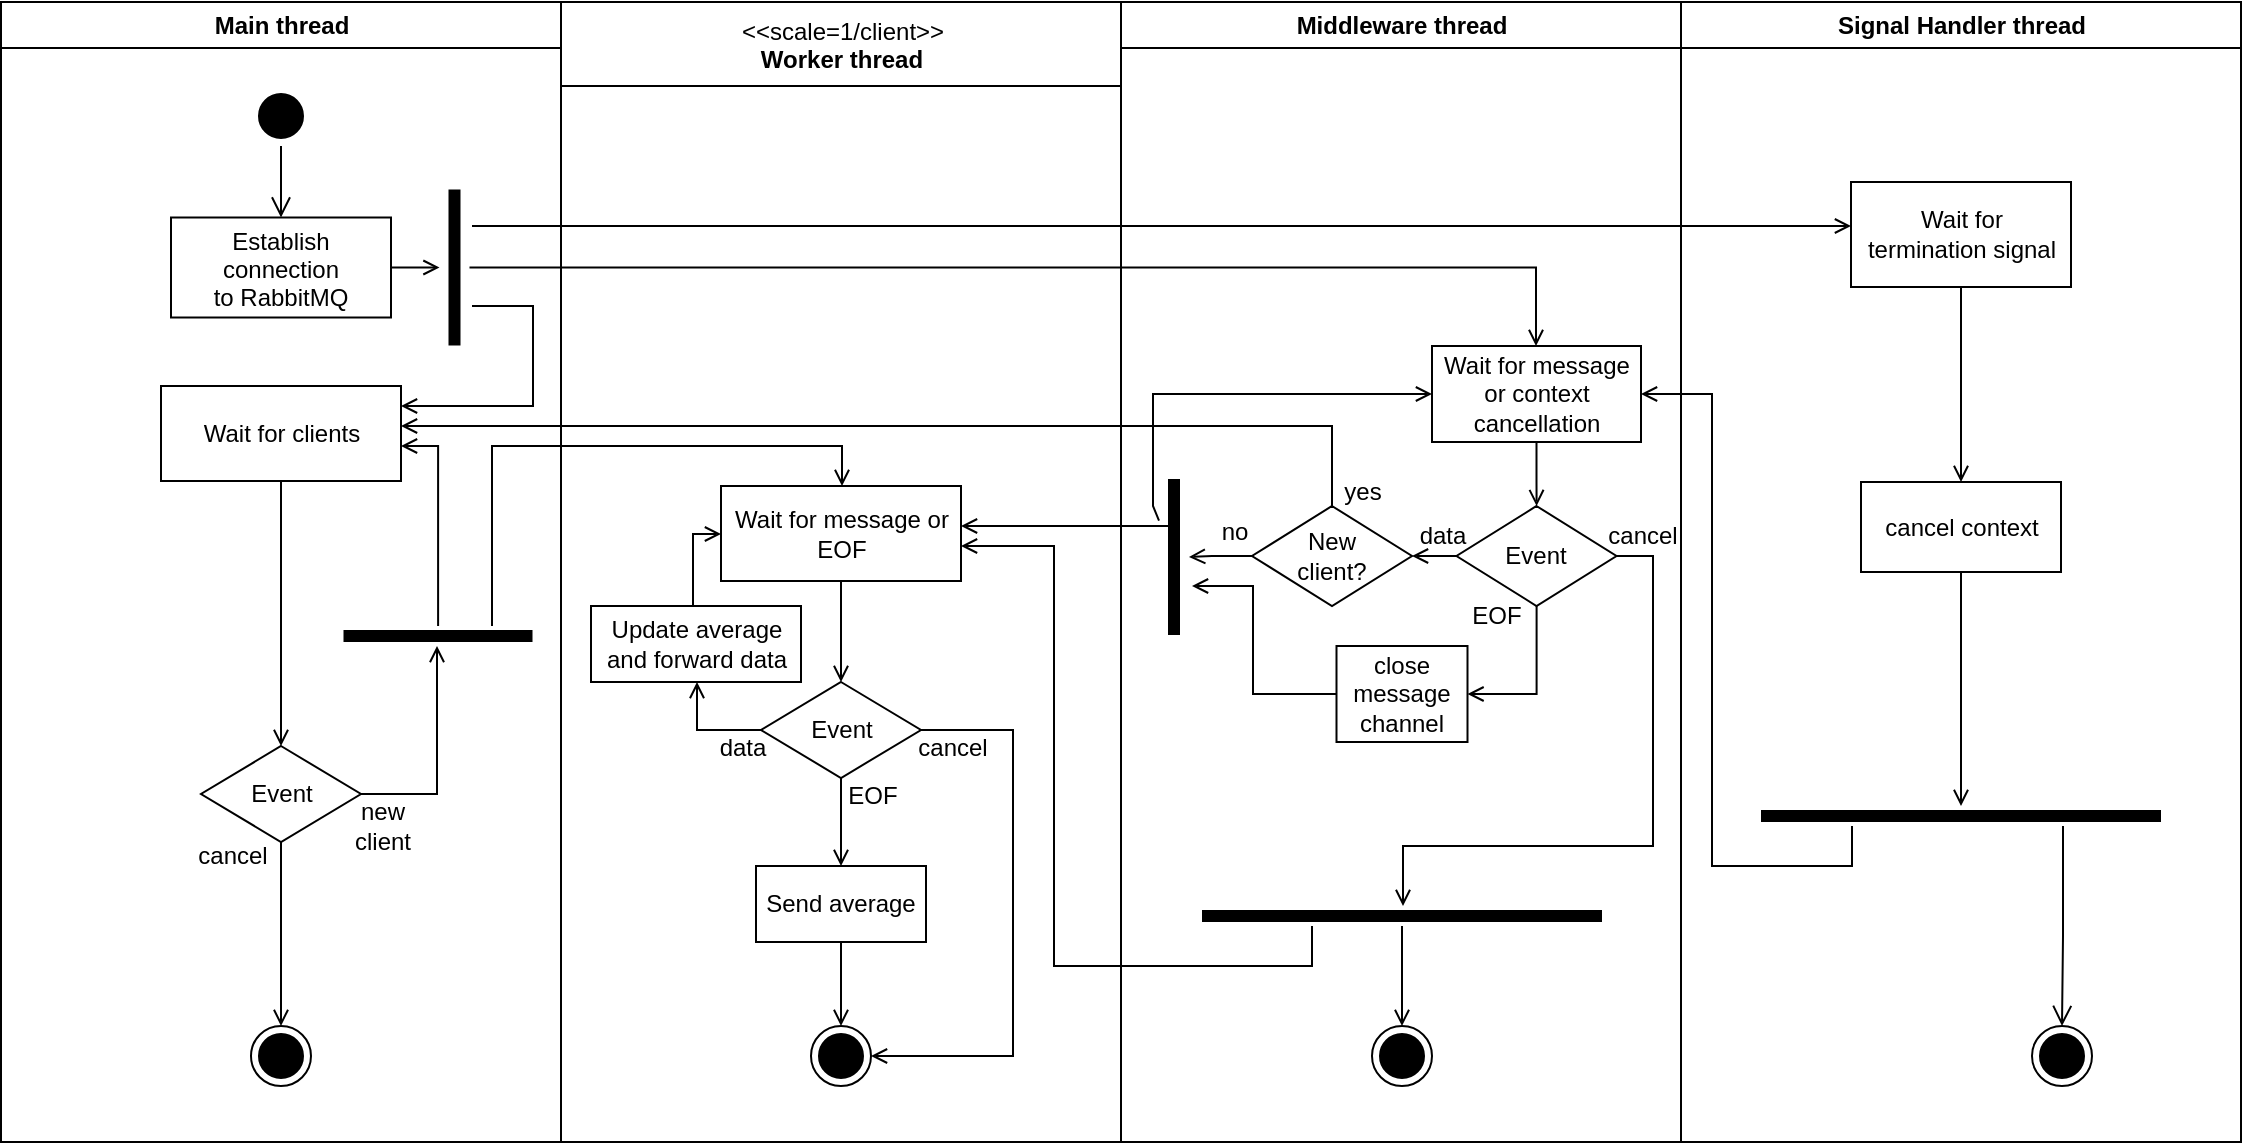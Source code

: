 <mxfile version="22.1.5" type="device" pages="4">
  <diagram name="Demux" id="4O9p1iLpXXn_uu2g_eg6">
    <mxGraphModel dx="2037" dy="478" grid="1" gridSize="10" guides="1" tooltips="1" connect="1" arrows="1" fold="1" page="1" pageScale="1" pageWidth="1169" pageHeight="826" background="none" math="0" shadow="0">
      <root>
        <mxCell id="ZV3Xj-OI4F25A3r7V5C9-0" />
        <mxCell id="ZV3Xj-OI4F25A3r7V5C9-1" parent="ZV3Xj-OI4F25A3r7V5C9-0" />
        <mxCell id="ZV3Xj-OI4F25A3r7V5C9-2" value="&#xa;Worker thread " style="swimlane;whiteSpace=wrap;fontStyle=1;startSize=42;" vertex="1" parent="ZV3Xj-OI4F25A3r7V5C9-1">
          <mxGeometry x="164.5" y="128" width="280" height="570" as="geometry" />
        </mxCell>
        <mxCell id="ZV3Xj-OI4F25A3r7V5C9-3" style="edgeStyle=orthogonalEdgeStyle;rounded=0;orthogonalLoop=1;jettySize=auto;html=1;endArrow=open;endFill=0;" edge="1" parent="ZV3Xj-OI4F25A3r7V5C9-2" source="ZV3Xj-OI4F25A3r7V5C9-4" target="ZV3Xj-OI4F25A3r7V5C9-6">
          <mxGeometry relative="1" as="geometry">
            <mxPoint x="140" y="422" as="targetPoint" />
          </mxGeometry>
        </mxCell>
        <mxCell id="ZV3Xj-OI4F25A3r7V5C9-4" value="&lt;div&gt;Wait for message or EOF&lt;br&gt;&lt;/div&gt;" style="rounded=0;whiteSpace=wrap;html=1;" vertex="1" parent="ZV3Xj-OI4F25A3r7V5C9-2">
          <mxGeometry x="80" y="242" width="120" height="47.5" as="geometry" />
        </mxCell>
        <mxCell id="ZV3Xj-OI4F25A3r7V5C9-5" style="edgeStyle=orthogonalEdgeStyle;rounded=0;orthogonalLoop=1;jettySize=auto;html=1;endArrow=open;endFill=0;" edge="1" parent="ZV3Xj-OI4F25A3r7V5C9-2" source="ZV3Xj-OI4F25A3r7V5C9-6" target="ZV3Xj-OI4F25A3r7V5C9-9">
          <mxGeometry relative="1" as="geometry" />
        </mxCell>
        <mxCell id="ZV3Xj-OI4F25A3r7V5C9-6" value="Event" style="rhombus;whiteSpace=wrap;html=1;" vertex="1" parent="ZV3Xj-OI4F25A3r7V5C9-2">
          <mxGeometry x="100" y="340" width="80" height="48" as="geometry" />
        </mxCell>
        <mxCell id="ZV3Xj-OI4F25A3r7V5C9-7" style="edgeStyle=orthogonalEdgeStyle;rounded=0;orthogonalLoop=1;jettySize=auto;html=1;endArrow=open;endFill=0;" edge="1" parent="ZV3Xj-OI4F25A3r7V5C9-2" source="ZV3Xj-OI4F25A3r7V5C9-6" target="ZV3Xj-OI4F25A3r7V5C9-14">
          <mxGeometry relative="1" as="geometry">
            <Array as="points">
              <mxPoint x="226" y="364" />
              <mxPoint x="226" y="527" />
            </Array>
          </mxGeometry>
        </mxCell>
        <mxCell id="ZV3Xj-OI4F25A3r7V5C9-8" style="edgeStyle=orthogonalEdgeStyle;rounded=0;orthogonalLoop=1;jettySize=auto;html=1;endArrow=open;endFill=0;" edge="1" parent="ZV3Xj-OI4F25A3r7V5C9-2" source="ZV3Xj-OI4F25A3r7V5C9-9" target="ZV3Xj-OI4F25A3r7V5C9-14">
          <mxGeometry relative="1" as="geometry" />
        </mxCell>
        <mxCell id="ZV3Xj-OI4F25A3r7V5C9-9" value="Send average" style="html=1;whiteSpace=wrap;" vertex="1" parent="ZV3Xj-OI4F25A3r7V5C9-2">
          <mxGeometry x="97.5" y="432" width="85" height="38" as="geometry" />
        </mxCell>
        <mxCell id="ZV3Xj-OI4F25A3r7V5C9-10" value="EOF" style="text;html=1;align=center;verticalAlign=middle;resizable=0;points=[];autosize=1;strokeColor=none;fillColor=none;" vertex="1" parent="ZV3Xj-OI4F25A3r7V5C9-2">
          <mxGeometry x="135.5" y="382" width="40" height="30" as="geometry" />
        </mxCell>
        <mxCell id="ZV3Xj-OI4F25A3r7V5C9-11" style="edgeStyle=orthogonalEdgeStyle;rounded=0;orthogonalLoop=1;jettySize=auto;html=1;endArrow=open;endFill=0;" edge="1" parent="ZV3Xj-OI4F25A3r7V5C9-2" source="ZV3Xj-OI4F25A3r7V5C9-12" target="ZV3Xj-OI4F25A3r7V5C9-4">
          <mxGeometry relative="1" as="geometry">
            <Array as="points">
              <mxPoint x="66" y="266" />
            </Array>
          </mxGeometry>
        </mxCell>
        <mxCell id="ZV3Xj-OI4F25A3r7V5C9-12" value="&lt;div&gt;Update average and forward data&lt;br&gt;&lt;/div&gt;" style="html=1;whiteSpace=wrap;" vertex="1" parent="ZV3Xj-OI4F25A3r7V5C9-2">
          <mxGeometry x="15" y="302" width="105" height="38" as="geometry" />
        </mxCell>
        <mxCell id="ZV3Xj-OI4F25A3r7V5C9-13" style="edgeStyle=orthogonalEdgeStyle;rounded=0;orthogonalLoop=1;jettySize=auto;html=1;endArrow=open;endFill=0;" edge="1" parent="ZV3Xj-OI4F25A3r7V5C9-2" source="ZV3Xj-OI4F25A3r7V5C9-6" target="ZV3Xj-OI4F25A3r7V5C9-12">
          <mxGeometry relative="1" as="geometry">
            <Array as="points">
              <mxPoint x="68" y="364" />
            </Array>
          </mxGeometry>
        </mxCell>
        <mxCell id="ZV3Xj-OI4F25A3r7V5C9-14" value="" style="ellipse;html=1;shape=endState;fillColor=#000000;strokeColor=#000000;" vertex="1" parent="ZV3Xj-OI4F25A3r7V5C9-2">
          <mxGeometry x="125" y="512" width="30" height="30" as="geometry" />
        </mxCell>
        <mxCell id="ZV3Xj-OI4F25A3r7V5C9-15" value="data" style="text;html=1;align=center;verticalAlign=middle;resizable=0;points=[];autosize=1;strokeColor=none;fillColor=none;" vertex="1" parent="ZV3Xj-OI4F25A3r7V5C9-2">
          <mxGeometry x="70" y="358" width="40" height="30" as="geometry" />
        </mxCell>
        <mxCell id="ZV3Xj-OI4F25A3r7V5C9-16" value="cancel" style="text;html=1;align=center;verticalAlign=middle;resizable=0;points=[];autosize=1;strokeColor=none;fillColor=none;" vertex="1" parent="ZV3Xj-OI4F25A3r7V5C9-2">
          <mxGeometry x="165.5" y="358" width="60" height="30" as="geometry" />
        </mxCell>
        <mxCell id="ZV3Xj-OI4F25A3r7V5C9-17" value="&amp;lt;&amp;lt;scale=1/client&amp;gt;&amp;gt;" style="text;html=1;align=center;verticalAlign=middle;resizable=0;points=[];autosize=1;strokeColor=none;fillColor=none;" vertex="1" parent="ZV3Xj-OI4F25A3r7V5C9-2">
          <mxGeometry x="75" width="130" height="30" as="geometry" />
        </mxCell>
        <mxCell id="ZV3Xj-OI4F25A3r7V5C9-18" value="Middleware thread" style="swimlane;whiteSpace=wrap" vertex="1" parent="ZV3Xj-OI4F25A3r7V5C9-1">
          <mxGeometry x="444.5" y="128" width="280" height="570" as="geometry" />
        </mxCell>
        <mxCell id="ZV3Xj-OI4F25A3r7V5C9-19" value="Wait for message or context cancellation" style="rounded=0;whiteSpace=wrap;html=1;" vertex="1" parent="ZV3Xj-OI4F25A3r7V5C9-18">
          <mxGeometry x="155.5" y="172" width="104.5" height="48" as="geometry" />
        </mxCell>
        <mxCell id="ZV3Xj-OI4F25A3r7V5C9-20" value="EOF" style="text;html=1;align=center;verticalAlign=middle;resizable=0;points=[];autosize=1;strokeColor=none;fillColor=none;" vertex="1" parent="ZV3Xj-OI4F25A3r7V5C9-18">
          <mxGeometry x="167.75" y="292" width="40" height="30" as="geometry" />
        </mxCell>
        <mxCell id="ZV3Xj-OI4F25A3r7V5C9-21" style="edgeStyle=orthogonalEdgeStyle;rounded=0;orthogonalLoop=1;jettySize=auto;html=1;endArrow=open;endFill=0;" edge="1" parent="ZV3Xj-OI4F25A3r7V5C9-18" source="ZV3Xj-OI4F25A3r7V5C9-22">
          <mxGeometry relative="1" as="geometry">
            <mxPoint x="35.5" y="292" as="targetPoint" />
            <Array as="points">
              <mxPoint x="66" y="346" />
              <mxPoint x="66" y="292" />
            </Array>
          </mxGeometry>
        </mxCell>
        <mxCell id="ZV3Xj-OI4F25A3r7V5C9-22" value="close message channel" style="rounded=0;whiteSpace=wrap;html=1;" vertex="1" parent="ZV3Xj-OI4F25A3r7V5C9-18">
          <mxGeometry x="107.75" y="322" width="65.5" height="48" as="geometry" />
        </mxCell>
        <mxCell id="ZV3Xj-OI4F25A3r7V5C9-23" style="edgeStyle=orthogonalEdgeStyle;rounded=0;orthogonalLoop=1;jettySize=auto;html=1;endArrow=open;endFill=0;" edge="1" parent="ZV3Xj-OI4F25A3r7V5C9-18" source="ZV3Xj-OI4F25A3r7V5C9-24" target="ZV3Xj-OI4F25A3r7V5C9-33">
          <mxGeometry relative="1" as="geometry">
            <mxPoint x="265.5" y="392" as="targetPoint" />
            <Array as="points">
              <mxPoint x="266" y="277" />
              <mxPoint x="266" y="422" />
              <mxPoint x="141" y="422" />
            </Array>
          </mxGeometry>
        </mxCell>
        <mxCell id="ZV3Xj-OI4F25A3r7V5C9-24" value="Event" style="rhombus;whiteSpace=wrap;html=1;" vertex="1" parent="ZV3Xj-OI4F25A3r7V5C9-18">
          <mxGeometry x="167.75" y="252" width="80" height="50" as="geometry" />
        </mxCell>
        <mxCell id="ZV3Xj-OI4F25A3r7V5C9-25" style="edgeStyle=orthogonalEdgeStyle;rounded=0;orthogonalLoop=1;jettySize=auto;html=1;endArrow=open;endFill=0;" edge="1" parent="ZV3Xj-OI4F25A3r7V5C9-18" source="ZV3Xj-OI4F25A3r7V5C9-19" target="ZV3Xj-OI4F25A3r7V5C9-24">
          <mxGeometry relative="1" as="geometry">
            <mxPoint x="140" y="292" as="targetPoint" />
          </mxGeometry>
        </mxCell>
        <mxCell id="ZV3Xj-OI4F25A3r7V5C9-26" style="edgeStyle=orthogonalEdgeStyle;rounded=0;orthogonalLoop=1;jettySize=auto;html=1;endArrow=open;endFill=0;" edge="1" parent="ZV3Xj-OI4F25A3r7V5C9-18" source="ZV3Xj-OI4F25A3r7V5C9-24" target="ZV3Xj-OI4F25A3r7V5C9-22">
          <mxGeometry relative="1" as="geometry">
            <mxPoint x="140" y="382" as="targetPoint" />
            <Array as="points">
              <mxPoint x="208" y="346" />
            </Array>
          </mxGeometry>
        </mxCell>
        <mxCell id="ZV3Xj-OI4F25A3r7V5C9-27" value="data" style="text;html=1;align=center;verticalAlign=middle;resizable=0;points=[];autosize=1;strokeColor=none;fillColor=none;" vertex="1" parent="ZV3Xj-OI4F25A3r7V5C9-18">
          <mxGeometry x="140.5" y="252" width="40" height="30" as="geometry" />
        </mxCell>
        <mxCell id="ZV3Xj-OI4F25A3r7V5C9-28" style="edgeStyle=orthogonalEdgeStyle;rounded=0;orthogonalLoop=1;jettySize=auto;html=1;endArrow=open;endFill=0;" edge="1" parent="ZV3Xj-OI4F25A3r7V5C9-18" source="ZV3Xj-OI4F25A3r7V5C9-29" target="ZV3Xj-OI4F25A3r7V5C9-19">
          <mxGeometry relative="1" as="geometry">
            <mxPoint x="35.5" y="252" as="sourcePoint" />
            <Array as="points">
              <mxPoint x="16" y="252" />
              <mxPoint x="16" y="196" />
            </Array>
          </mxGeometry>
        </mxCell>
        <mxCell id="ZV3Xj-OI4F25A3r7V5C9-29" value="" style="shape=line;strokeWidth=6;strokeColor=#000000;rotation=90;" vertex="1" parent="ZV3Xj-OI4F25A3r7V5C9-18">
          <mxGeometry x="-12.5" y="270" width="78" height="15" as="geometry" />
        </mxCell>
        <mxCell id="ZV3Xj-OI4F25A3r7V5C9-30" style="edgeStyle=orthogonalEdgeStyle;rounded=0;orthogonalLoop=1;jettySize=auto;html=1;endArrow=open;endFill=0;" edge="1" parent="ZV3Xj-OI4F25A3r7V5C9-18" source="ZV3Xj-OI4F25A3r7V5C9-24" target="ZV3Xj-OI4F25A3r7V5C9-36">
          <mxGeometry relative="1" as="geometry">
            <mxPoint x="115.5" y="277" as="targetPoint" />
          </mxGeometry>
        </mxCell>
        <mxCell id="ZV3Xj-OI4F25A3r7V5C9-31" value="cancel" style="text;html=1;align=center;verticalAlign=middle;resizable=0;points=[];autosize=1;strokeColor=none;fillColor=none;" vertex="1" parent="ZV3Xj-OI4F25A3r7V5C9-18">
          <mxGeometry x="235.5" y="252" width="50" height="30" as="geometry" />
        </mxCell>
        <mxCell id="ZV3Xj-OI4F25A3r7V5C9-32" style="edgeStyle=orthogonalEdgeStyle;rounded=0;orthogonalLoop=1;jettySize=auto;html=1;endArrow=open;endFill=0;" edge="1" parent="ZV3Xj-OI4F25A3r7V5C9-18" source="ZV3Xj-OI4F25A3r7V5C9-33" target="ZV3Xj-OI4F25A3r7V5C9-34">
          <mxGeometry relative="1" as="geometry">
            <mxPoint x="140.5" y="512" as="targetPoint" />
          </mxGeometry>
        </mxCell>
        <mxCell id="ZV3Xj-OI4F25A3r7V5C9-33" value="" style="shape=line;html=1;strokeWidth=6;strokeColor=#000000;" vertex="1" parent="ZV3Xj-OI4F25A3r7V5C9-18">
          <mxGeometry x="40.5" y="452" width="200" height="10" as="geometry" />
        </mxCell>
        <mxCell id="ZV3Xj-OI4F25A3r7V5C9-34" value="" style="ellipse;html=1;shape=endState;fillColor=#000000;strokeColor=#000000;" vertex="1" parent="ZV3Xj-OI4F25A3r7V5C9-18">
          <mxGeometry x="125.5" y="512" width="30" height="30" as="geometry" />
        </mxCell>
        <mxCell id="ZV3Xj-OI4F25A3r7V5C9-35" style="edgeStyle=orthogonalEdgeStyle;rounded=0;orthogonalLoop=1;jettySize=auto;html=1;endArrow=open;endFill=0;" edge="1" parent="ZV3Xj-OI4F25A3r7V5C9-18" source="ZV3Xj-OI4F25A3r7V5C9-36" target="ZV3Xj-OI4F25A3r7V5C9-29">
          <mxGeometry relative="1" as="geometry" />
        </mxCell>
        <mxCell id="ZV3Xj-OI4F25A3r7V5C9-36" value="&lt;div&gt;New&lt;/div&gt;&lt;div&gt;client?&lt;br&gt;&lt;/div&gt;" style="rhombus;whiteSpace=wrap;html=1;" vertex="1" parent="ZV3Xj-OI4F25A3r7V5C9-18">
          <mxGeometry x="65.5" y="252" width="80" height="50" as="geometry" />
        </mxCell>
        <mxCell id="ZV3Xj-OI4F25A3r7V5C9-37" value="yes" style="text;html=1;align=center;verticalAlign=middle;resizable=0;points=[];autosize=1;strokeColor=none;fillColor=none;" vertex="1" parent="ZV3Xj-OI4F25A3r7V5C9-18">
          <mxGeometry x="100.5" y="230" width="40" height="30" as="geometry" />
        </mxCell>
        <mxCell id="ZV3Xj-OI4F25A3r7V5C9-38" value="Signal Handler thread" style="swimlane;whiteSpace=wrap" vertex="1" parent="ZV3Xj-OI4F25A3r7V5C9-1">
          <mxGeometry x="724.5" y="128" width="280" height="570" as="geometry" />
        </mxCell>
        <mxCell id="ZV3Xj-OI4F25A3r7V5C9-39" style="edgeStyle=orthogonalEdgeStyle;rounded=0;orthogonalLoop=1;jettySize=auto;html=1;endArrow=open;endFill=0;" edge="1" parent="ZV3Xj-OI4F25A3r7V5C9-38" source="ZV3Xj-OI4F25A3r7V5C9-40" target="ZV3Xj-OI4F25A3r7V5C9-41">
          <mxGeometry relative="1" as="geometry" />
        </mxCell>
        <mxCell id="ZV3Xj-OI4F25A3r7V5C9-40" value="&lt;div&gt;Wait for&lt;/div&gt;&lt;div&gt;termination signal&lt;/div&gt;" style="rounded=0;whiteSpace=wrap;html=1;" vertex="1" parent="ZV3Xj-OI4F25A3r7V5C9-38">
          <mxGeometry x="85" y="90" width="110" height="52.5" as="geometry" />
        </mxCell>
        <mxCell id="ZV3Xj-OI4F25A3r7V5C9-41" value="cancel context" style="rounded=0;whiteSpace=wrap;html=1;" vertex="1" parent="ZV3Xj-OI4F25A3r7V5C9-38">
          <mxGeometry x="90" y="240" width="100" height="45" as="geometry" />
        </mxCell>
        <mxCell id="ZV3Xj-OI4F25A3r7V5C9-42" value="" style="ellipse;html=1;shape=endState;fillColor=#000000;strokeColor=#000000;" vertex="1" parent="ZV3Xj-OI4F25A3r7V5C9-38">
          <mxGeometry x="175.5" y="512" width="30" height="30" as="geometry" />
        </mxCell>
        <mxCell id="ZV3Xj-OI4F25A3r7V5C9-43" style="edgeStyle=orthogonalEdgeStyle;rounded=0;orthogonalLoop=1;jettySize=auto;html=1;endArrow=open;endFill=0;" edge="1" parent="ZV3Xj-OI4F25A3r7V5C9-38" source="ZV3Xj-OI4F25A3r7V5C9-41" target="ZV3Xj-OI4F25A3r7V5C9-44">
          <mxGeometry relative="1" as="geometry">
            <mxPoint x="140.5" y="402" as="targetPoint" />
          </mxGeometry>
        </mxCell>
        <mxCell id="ZV3Xj-OI4F25A3r7V5C9-44" value="" style="shape=line;html=1;strokeWidth=6;strokeColor=#000000;" vertex="1" parent="ZV3Xj-OI4F25A3r7V5C9-38">
          <mxGeometry x="40" y="402" width="200" height="10" as="geometry" />
        </mxCell>
        <mxCell id="ZV3Xj-OI4F25A3r7V5C9-45" value="" style="edgeStyle=orthogonalEdgeStyle;html=1;verticalAlign=bottom;endArrow=open;endSize=8;strokeColor=#000000;rounded=0;" edge="1" parent="ZV3Xj-OI4F25A3r7V5C9-38" source="ZV3Xj-OI4F25A3r7V5C9-44" target="ZV3Xj-OI4F25A3r7V5C9-42">
          <mxGeometry relative="1" as="geometry">
            <mxPoint x="135.5" y="482" as="targetPoint" />
            <Array as="points">
              <mxPoint x="191" y="467" />
            </Array>
          </mxGeometry>
        </mxCell>
        <mxCell id="ZV3Xj-OI4F25A3r7V5C9-46" style="edgeStyle=orthogonalEdgeStyle;rounded=0;orthogonalLoop=1;jettySize=auto;html=1;endArrow=open;endFill=0;" edge="1" parent="ZV3Xj-OI4F25A3r7V5C9-1" source="ZV3Xj-OI4F25A3r7V5C9-55" target="ZV3Xj-OI4F25A3r7V5C9-19">
          <mxGeometry relative="1" as="geometry">
            <mxPoint x="580" y="263" as="targetPoint" />
            <mxPoint x="400" y="280" as="sourcePoint" />
            <Array as="points">
              <mxPoint x="652" y="261" />
            </Array>
          </mxGeometry>
        </mxCell>
        <mxCell id="ZV3Xj-OI4F25A3r7V5C9-47" style="edgeStyle=orthogonalEdgeStyle;rounded=0;orthogonalLoop=1;jettySize=auto;html=1;endArrow=open;endFill=0;" edge="1" parent="ZV3Xj-OI4F25A3r7V5C9-1" source="ZV3Xj-OI4F25A3r7V5C9-44" target="ZV3Xj-OI4F25A3r7V5C9-19">
          <mxGeometry relative="1" as="geometry">
            <Array as="points">
              <mxPoint x="810" y="560" />
              <mxPoint x="740" y="560" />
              <mxPoint x="740" y="324" />
            </Array>
          </mxGeometry>
        </mxCell>
        <mxCell id="ZV3Xj-OI4F25A3r7V5C9-48" style="edgeStyle=orthogonalEdgeStyle;rounded=0;orthogonalLoop=1;jettySize=auto;html=1;endArrow=open;endFill=0;" edge="1" parent="ZV3Xj-OI4F25A3r7V5C9-1" source="ZV3Xj-OI4F25A3r7V5C9-33" target="ZV3Xj-OI4F25A3r7V5C9-4">
          <mxGeometry relative="1" as="geometry">
            <mxPoint x="540" y="580" as="sourcePoint" />
            <mxPoint x="370" y="340" as="targetPoint" />
            <Array as="points">
              <mxPoint x="540" y="610" />
              <mxPoint x="411" y="610" />
              <mxPoint x="411" y="400" />
            </Array>
          </mxGeometry>
        </mxCell>
        <mxCell id="ZV3Xj-OI4F25A3r7V5C9-49" value="Main thread" style="swimlane;whiteSpace=wrap" vertex="1" parent="ZV3Xj-OI4F25A3r7V5C9-1">
          <mxGeometry x="-115.5" y="128" width="280" height="570" as="geometry" />
        </mxCell>
        <mxCell id="ZV3Xj-OI4F25A3r7V5C9-50" value="" style="ellipse;shape=startState;fillColor=#000000;strokeColor=#000000;" vertex="1" parent="ZV3Xj-OI4F25A3r7V5C9-49">
          <mxGeometry x="125" y="42" width="30" height="30" as="geometry" />
        </mxCell>
        <mxCell id="ZV3Xj-OI4F25A3r7V5C9-51" value="" style="edgeStyle=elbowEdgeStyle;elbow=horizontal;verticalAlign=bottom;endArrow=open;endSize=8;strokeColor=#000000;endFill=1;rounded=0" edge="1" parent="ZV3Xj-OI4F25A3r7V5C9-49" source="ZV3Xj-OI4F25A3r7V5C9-50" target="ZV3Xj-OI4F25A3r7V5C9-52">
          <mxGeometry x="100" y="40" as="geometry">
            <mxPoint x="115" y="110" as="targetPoint" />
          </mxGeometry>
        </mxCell>
        <mxCell id="ZV3Xj-OI4F25A3r7V5C9-52" value="Establish&#xa;connection&#xa;to RabbitMQ" style="strokeColor=#000000;" vertex="1" parent="ZV3Xj-OI4F25A3r7V5C9-49">
          <mxGeometry x="85" y="107.75" width="110" height="50" as="geometry" />
        </mxCell>
        <mxCell id="ZV3Xj-OI4F25A3r7V5C9-53" value="" style="endArrow=open;strokeColor=#000000;endFill=1;rounded=0" edge="1" parent="ZV3Xj-OI4F25A3r7V5C9-49" source="ZV3Xj-OI4F25A3r7V5C9-52" target="ZV3Xj-OI4F25A3r7V5C9-55">
          <mxGeometry relative="1" as="geometry">
            <mxPoint x="140" y="220" as="targetPoint" />
          </mxGeometry>
        </mxCell>
        <mxCell id="ZV3Xj-OI4F25A3r7V5C9-54" style="edgeStyle=orthogonalEdgeStyle;rounded=0;orthogonalLoop=1;jettySize=auto;html=1;endArrow=open;endFill=0;" edge="1" parent="ZV3Xj-OI4F25A3r7V5C9-49" target="ZV3Xj-OI4F25A3r7V5C9-57">
          <mxGeometry relative="1" as="geometry">
            <mxPoint x="235.5" y="152" as="sourcePoint" />
            <Array as="points">
              <mxPoint x="266" y="152" />
              <mxPoint x="266" y="202" />
            </Array>
          </mxGeometry>
        </mxCell>
        <mxCell id="ZV3Xj-OI4F25A3r7V5C9-55" value="" style="shape=line;strokeWidth=6;strokeColor=#000000;rotation=-90;" vertex="1" parent="ZV3Xj-OI4F25A3r7V5C9-49">
          <mxGeometry x="187.75" y="125.25" width="78" height="15" as="geometry" />
        </mxCell>
        <mxCell id="ZV3Xj-OI4F25A3r7V5C9-56" style="edgeStyle=orthogonalEdgeStyle;rounded=0;orthogonalLoop=1;jettySize=auto;html=1;endArrow=open;endFill=0;" edge="1" parent="ZV3Xj-OI4F25A3r7V5C9-49" source="ZV3Xj-OI4F25A3r7V5C9-57" target="ZV3Xj-OI4F25A3r7V5C9-58">
          <mxGeometry relative="1" as="geometry">
            <mxPoint x="140" y="372" as="targetPoint" />
          </mxGeometry>
        </mxCell>
        <mxCell id="ZV3Xj-OI4F25A3r7V5C9-57" value="&lt;div&gt;Wait for clients&lt;/div&gt;" style="rounded=0;whiteSpace=wrap;html=1;" vertex="1" parent="ZV3Xj-OI4F25A3r7V5C9-49">
          <mxGeometry x="80" y="192" width="120" height="47.5" as="geometry" />
        </mxCell>
        <mxCell id="ZV3Xj-OI4F25A3r7V5C9-58" value="Event" style="rhombus;whiteSpace=wrap;html=1;" vertex="1" parent="ZV3Xj-OI4F25A3r7V5C9-49">
          <mxGeometry x="100" y="372" width="80" height="48" as="geometry" />
        </mxCell>
        <mxCell id="ZV3Xj-OI4F25A3r7V5C9-59" style="edgeStyle=orthogonalEdgeStyle;rounded=0;orthogonalLoop=1;jettySize=auto;html=1;endArrow=open;endFill=0;" edge="1" parent="ZV3Xj-OI4F25A3r7V5C9-49" source="ZV3Xj-OI4F25A3r7V5C9-58" target="ZV3Xj-OI4F25A3r7V5C9-63">
          <mxGeometry relative="1" as="geometry">
            <Array as="points">
              <mxPoint x="140" y="432" />
              <mxPoint x="140" y="432" />
            </Array>
            <mxPoint x="178" y="445" as="sourcePoint" />
          </mxGeometry>
        </mxCell>
        <mxCell id="ZV3Xj-OI4F25A3r7V5C9-60" value="cancel" style="text;html=1;align=center;verticalAlign=middle;resizable=0;points=[];autosize=1;strokeColor=none;fillColor=none;" vertex="1" parent="ZV3Xj-OI4F25A3r7V5C9-49">
          <mxGeometry x="85" y="412" width="60" height="30" as="geometry" />
        </mxCell>
        <mxCell id="ZV3Xj-OI4F25A3r7V5C9-61" style="edgeStyle=orthogonalEdgeStyle;rounded=0;orthogonalLoop=1;jettySize=auto;html=1;endArrow=open;endFill=0;" edge="1" parent="ZV3Xj-OI4F25A3r7V5C9-49" source="ZV3Xj-OI4F25A3r7V5C9-65" target="ZV3Xj-OI4F25A3r7V5C9-57">
          <mxGeometry relative="1" as="geometry">
            <Array as="points">
              <mxPoint x="219" y="222" />
            </Array>
            <mxPoint x="218.3" y="285" as="sourcePoint" />
          </mxGeometry>
        </mxCell>
        <mxCell id="ZV3Xj-OI4F25A3r7V5C9-62" style="edgeStyle=orthogonalEdgeStyle;rounded=0;orthogonalLoop=1;jettySize=auto;html=1;endArrow=open;endFill=0;" edge="1" parent="ZV3Xj-OI4F25A3r7V5C9-49" source="ZV3Xj-OI4F25A3r7V5C9-58" target="ZV3Xj-OI4F25A3r7V5C9-65">
          <mxGeometry relative="1" as="geometry">
            <Array as="points">
              <mxPoint x="218" y="396" />
            </Array>
            <mxPoint x="218" y="323" as="targetPoint" />
          </mxGeometry>
        </mxCell>
        <mxCell id="ZV3Xj-OI4F25A3r7V5C9-63" value="" style="ellipse;html=1;shape=endState;fillColor=#000000;strokeColor=#000000;" vertex="1" parent="ZV3Xj-OI4F25A3r7V5C9-49">
          <mxGeometry x="125" y="512" width="30" height="30" as="geometry" />
        </mxCell>
        <mxCell id="ZV3Xj-OI4F25A3r7V5C9-64" value="&lt;div&gt;new&lt;/div&gt;&lt;div&gt;client&lt;br&gt;&lt;/div&gt;" style="text;html=1;align=center;verticalAlign=middle;resizable=0;points=[];autosize=1;strokeColor=none;fillColor=none;" vertex="1" parent="ZV3Xj-OI4F25A3r7V5C9-49">
          <mxGeometry x="165.5" y="392" width="50" height="40" as="geometry" />
        </mxCell>
        <mxCell id="ZV3Xj-OI4F25A3r7V5C9-65" value="" style="shape=line;html=1;strokeWidth=6;strokeColor=#000000;" vertex="1" parent="ZV3Xj-OI4F25A3r7V5C9-49">
          <mxGeometry x="171.25" y="312" width="94.5" height="10" as="geometry" />
        </mxCell>
        <mxCell id="ZV3Xj-OI4F25A3r7V5C9-66" style="edgeStyle=orthogonalEdgeStyle;rounded=0;orthogonalLoop=1;jettySize=auto;html=1;endArrow=open;endFill=0;" edge="1" parent="ZV3Xj-OI4F25A3r7V5C9-1" target="ZV3Xj-OI4F25A3r7V5C9-40">
          <mxGeometry relative="1" as="geometry">
            <mxPoint x="830" y="240" as="targetPoint" />
            <mxPoint x="120" y="240" as="sourcePoint" />
            <Array as="points">
              <mxPoint x="460" y="240" />
              <mxPoint x="460" y="240" />
            </Array>
          </mxGeometry>
        </mxCell>
        <mxCell id="ZV3Xj-OI4F25A3r7V5C9-67" value="" style="edgeStyle=orthogonalEdgeStyle;rounded=0;orthogonalLoop=1;jettySize=auto;html=1;endArrow=open;endFill=0;" edge="1" parent="ZV3Xj-OI4F25A3r7V5C9-1" source="ZV3Xj-OI4F25A3r7V5C9-65" target="ZV3Xj-OI4F25A3r7V5C9-4">
          <mxGeometry relative="1" as="geometry">
            <mxPoint x="130" y="440" as="sourcePoint" />
            <mxPoint x="244.5" y="350" as="targetPoint" />
            <Array as="points">
              <mxPoint x="130" y="350" />
              <mxPoint x="305" y="350" />
            </Array>
          </mxGeometry>
        </mxCell>
        <mxCell id="ZV3Xj-OI4F25A3r7V5C9-68" style="edgeStyle=orthogonalEdgeStyle;rounded=0;orthogonalLoop=1;jettySize=auto;html=1;endArrow=open;endFill=0;" edge="1" parent="ZV3Xj-OI4F25A3r7V5C9-1" source="ZV3Xj-OI4F25A3r7V5C9-29" target="ZV3Xj-OI4F25A3r7V5C9-4">
          <mxGeometry relative="1" as="geometry">
            <Array as="points">
              <mxPoint x="471" y="390" />
            </Array>
          </mxGeometry>
        </mxCell>
        <mxCell id="ZV3Xj-OI4F25A3r7V5C9-69" value="no" style="text;html=1;align=center;verticalAlign=middle;resizable=0;points=[];autosize=1;strokeColor=none;fillColor=none;" vertex="1" parent="ZV3Xj-OI4F25A3r7V5C9-1">
          <mxGeometry x="481" y="378" width="40" height="30" as="geometry" />
        </mxCell>
        <mxCell id="ZV3Xj-OI4F25A3r7V5C9-70" style="edgeStyle=orthogonalEdgeStyle;rounded=0;orthogonalLoop=1;jettySize=auto;html=1;endArrow=open;endFill=0;" edge="1" parent="ZV3Xj-OI4F25A3r7V5C9-1" source="ZV3Xj-OI4F25A3r7V5C9-36" target="ZV3Xj-OI4F25A3r7V5C9-57">
          <mxGeometry relative="1" as="geometry">
            <Array as="points">
              <mxPoint x="550" y="340" />
            </Array>
          </mxGeometry>
        </mxCell>
      </root>
    </mxGraphModel>
  </diagram>
  <diagram name="Distance" id="XGF7fJ9UiOqt8wAL9rRK">
    <mxGraphModel dx="2037" dy="478" grid="1" gridSize="10" guides="1" tooltips="1" connect="1" arrows="1" fold="1" page="1" pageScale="1" pageWidth="1169" pageHeight="826" background="none" math="0" shadow="0">
      <root>
        <mxCell id="yyknflqz05RkhnT_lbUr-0" />
        <mxCell id="yyknflqz05RkhnT_lbUr-1" parent="yyknflqz05RkhnT_lbUr-0" />
        <mxCell id="yyknflqz05RkhnT_lbUr-2" value="&#xa;Worker thread " style="swimlane;whiteSpace=wrap;fontStyle=1;startSize=42;" vertex="1" parent="yyknflqz05RkhnT_lbUr-1">
          <mxGeometry x="164.5" y="128" width="280" height="570" as="geometry" />
        </mxCell>
        <mxCell id="yyknflqz05RkhnT_lbUr-3" style="edgeStyle=orthogonalEdgeStyle;rounded=0;orthogonalLoop=1;jettySize=auto;html=1;endArrow=open;endFill=0;" edge="1" parent="yyknflqz05RkhnT_lbUr-2" source="yyknflqz05RkhnT_lbUr-4" target="yyknflqz05RkhnT_lbUr-6">
          <mxGeometry relative="1" as="geometry">
            <mxPoint x="140" y="422" as="targetPoint" />
          </mxGeometry>
        </mxCell>
        <mxCell id="yyknflqz05RkhnT_lbUr-4" value="&lt;div&gt;Wait for message or EOF&lt;br&gt;&lt;/div&gt;" style="rounded=0;whiteSpace=wrap;html=1;" vertex="1" parent="yyknflqz05RkhnT_lbUr-2">
          <mxGeometry x="95.5" y="240" width="120" height="49.5" as="geometry" />
        </mxCell>
        <mxCell id="yyknflqz05RkhnT_lbUr-5" style="edgeStyle=orthogonalEdgeStyle;rounded=0;orthogonalLoop=1;jettySize=auto;html=1;endArrow=open;endFill=0;" edge="1" parent="yyknflqz05RkhnT_lbUr-2" source="yyknflqz05RkhnT_lbUr-6" target="hQ-_aDF1SFOHrNZu3rU--2">
          <mxGeometry relative="1" as="geometry">
            <mxPoint x="155.5" y="432" as="targetPoint" />
          </mxGeometry>
        </mxCell>
        <mxCell id="yyknflqz05RkhnT_lbUr-6" value="Event" style="rhombus;whiteSpace=wrap;html=1;" vertex="1" parent="yyknflqz05RkhnT_lbUr-2">
          <mxGeometry x="115.5" y="340" width="80" height="48" as="geometry" />
        </mxCell>
        <mxCell id="yyknflqz05RkhnT_lbUr-7" style="edgeStyle=orthogonalEdgeStyle;rounded=0;orthogonalLoop=1;jettySize=auto;html=1;endArrow=open;endFill=0;" edge="1" parent="yyknflqz05RkhnT_lbUr-2" source="yyknflqz05RkhnT_lbUr-6" target="yyknflqz05RkhnT_lbUr-14">
          <mxGeometry relative="1" as="geometry">
            <Array as="points">
              <mxPoint x="226" y="364" />
              <mxPoint x="226" y="527" />
            </Array>
          </mxGeometry>
        </mxCell>
        <mxCell id="hQ-_aDF1SFOHrNZu3rU--1" style="edgeStyle=orthogonalEdgeStyle;rounded=0;orthogonalLoop=1;jettySize=auto;html=1;endArrow=open;endFill=0;" edge="1" parent="yyknflqz05RkhnT_lbUr-2" source="hQ-_aDF1SFOHrNZu3rU--2" target="yyknflqz05RkhnT_lbUr-4">
          <mxGeometry relative="1" as="geometry">
            <mxPoint x="113" y="451" as="sourcePoint" />
            <Array as="points">
              <mxPoint x="26" y="446" />
              <mxPoint x="26" y="262" />
            </Array>
          </mxGeometry>
        </mxCell>
        <mxCell id="yyknflqz05RkhnT_lbUr-10" value="flight" style="text;html=1;align=center;verticalAlign=middle;resizable=0;points=[];autosize=1;strokeColor=none;fillColor=none;" vertex="1" parent="yyknflqz05RkhnT_lbUr-2">
          <mxGeometry x="148" y="382" width="50" height="30" as="geometry" />
        </mxCell>
        <mxCell id="yyknflqz05RkhnT_lbUr-11" style="edgeStyle=orthogonalEdgeStyle;rounded=0;orthogonalLoop=1;jettySize=auto;html=1;endArrow=open;endFill=0;" edge="1" parent="yyknflqz05RkhnT_lbUr-2" source="yyknflqz05RkhnT_lbUr-12" target="yyknflqz05RkhnT_lbUr-4">
          <mxGeometry relative="1" as="geometry">
            <Array as="points">
              <mxPoint x="70" y="272" />
            </Array>
          </mxGeometry>
        </mxCell>
        <mxCell id="yyknflqz05RkhnT_lbUr-12" value="&lt;div&gt;Store airport coordinates&lt;/div&gt;" style="html=1;whiteSpace=wrap;" vertex="1" parent="yyknflqz05RkhnT_lbUr-2">
          <mxGeometry x="35.5" y="302" width="80" height="38" as="geometry" />
        </mxCell>
        <mxCell id="yyknflqz05RkhnT_lbUr-13" style="edgeStyle=orthogonalEdgeStyle;rounded=0;orthogonalLoop=1;jettySize=auto;html=1;endArrow=open;endFill=0;" edge="1" parent="yyknflqz05RkhnT_lbUr-2" source="yyknflqz05RkhnT_lbUr-6" target="yyknflqz05RkhnT_lbUr-12">
          <mxGeometry relative="1" as="geometry">
            <Array as="points">
              <mxPoint x="70" y="364" />
            </Array>
          </mxGeometry>
        </mxCell>
        <mxCell id="yyknflqz05RkhnT_lbUr-14" value="" style="ellipse;html=1;shape=endState;fillColor=#000000;strokeColor=#000000;" vertex="1" parent="yyknflqz05RkhnT_lbUr-2">
          <mxGeometry x="125" y="512" width="30" height="30" as="geometry" />
        </mxCell>
        <mxCell id="yyknflqz05RkhnT_lbUr-15" value="coordinates" style="text;html=1;align=center;verticalAlign=middle;resizable=0;points=[];autosize=1;strokeColor=none;fillColor=none;" vertex="1" parent="yyknflqz05RkhnT_lbUr-2">
          <mxGeometry x="45.5" y="358" width="90" height="30" as="geometry" />
        </mxCell>
        <mxCell id="yyknflqz05RkhnT_lbUr-16" value="&lt;div style=&quot;font-size: 11px;&quot;&gt;&lt;font style=&quot;font-size: 11px;&quot;&gt;&lt;br&gt;&lt;/font&gt;&lt;/div&gt;&lt;div style=&quot;font-size: 11px;&quot;&gt;&lt;font style=&quot;font-size: 11px;&quot;&gt;EOF or&lt;/font&gt;&lt;/div&gt;&lt;div style=&quot;font-size: 11px;&quot;&gt;&lt;font style=&quot;font-size: 11px;&quot;&gt;cancel&lt;/font&gt;&lt;/div&gt;" style="text;html=1;align=center;verticalAlign=middle;resizable=0;points=[];autosize=1;strokeColor=none;fillColor=none;" vertex="1" parent="yyknflqz05RkhnT_lbUr-2">
          <mxGeometry x="185.5" y="317" width="60" height="50" as="geometry" />
        </mxCell>
        <mxCell id="yyknflqz05RkhnT_lbUr-17" value="&amp;lt;&amp;lt;scale=1/client&amp;gt;&amp;gt;" style="text;html=1;align=center;verticalAlign=middle;resizable=0;points=[];autosize=1;strokeColor=none;fillColor=none;" vertex="1" parent="yyknflqz05RkhnT_lbUr-2">
          <mxGeometry x="75" width="130" height="30" as="geometry" />
        </mxCell>
        <mxCell id="hQ-_aDF1SFOHrNZu3rU--7" style="edgeStyle=orthogonalEdgeStyle;rounded=0;orthogonalLoop=1;jettySize=auto;html=1;endArrow=open;endFill=0;" edge="1" parent="yyknflqz05RkhnT_lbUr-2" source="hQ-_aDF1SFOHrNZu3rU--2" target="hQ-_aDF1SFOHrNZu3rU--6">
          <mxGeometry relative="1" as="geometry">
            <Array as="points">
              <mxPoint x="156" y="493" />
            </Array>
          </mxGeometry>
        </mxCell>
        <mxCell id="hQ-_aDF1SFOHrNZu3rU--2" value="&lt;div&gt;Is long&lt;/div&gt;&lt;div&gt;flight?&lt;/div&gt;" style="rhombus;whiteSpace=wrap;html=1;" vertex="1" parent="yyknflqz05RkhnT_lbUr-2">
          <mxGeometry x="115.5" y="422" width="80" height="48" as="geometry" />
        </mxCell>
        <mxCell id="hQ-_aDF1SFOHrNZu3rU--9" style="edgeStyle=orthogonalEdgeStyle;rounded=0;orthogonalLoop=1;jettySize=auto;html=1;endArrow=open;endFill=0;" edge="1" parent="yyknflqz05RkhnT_lbUr-2" source="hQ-_aDF1SFOHrNZu3rU--6" target="yyknflqz05RkhnT_lbUr-4">
          <mxGeometry relative="1" as="geometry">
            <Array as="points">
              <mxPoint x="16" y="493" />
              <mxPoint x="16" y="252" />
            </Array>
          </mxGeometry>
        </mxCell>
        <mxCell id="hQ-_aDF1SFOHrNZu3rU--6" value="Send results" style="html=1;whiteSpace=wrap;" vertex="1" parent="yyknflqz05RkhnT_lbUr-2">
          <mxGeometry x="30" y="474" width="80" height="38" as="geometry" />
        </mxCell>
        <mxCell id="hQ-_aDF1SFOHrNZu3rU--8" value="yes" style="text;html=1;align=center;verticalAlign=middle;resizable=0;points=[];autosize=1;strokeColor=none;fillColor=none;" vertex="1" parent="yyknflqz05RkhnT_lbUr-2">
          <mxGeometry x="148" y="462" width="40" height="30" as="geometry" />
        </mxCell>
        <mxCell id="hQ-_aDF1SFOHrNZu3rU--4" value="no" style="text;html=1;align=center;verticalAlign=middle;resizable=0;points=[];autosize=1;strokeColor=none;fillColor=none;" vertex="1" parent="yyknflqz05RkhnT_lbUr-2">
          <mxGeometry x="85" y="422" width="40" height="30" as="geometry" />
        </mxCell>
        <mxCell id="yyknflqz05RkhnT_lbUr-18" value="&#xa;Middleware thread" style="swimlane;whiteSpace=wrap;startSize=42;" vertex="1" parent="yyknflqz05RkhnT_lbUr-1">
          <mxGeometry x="444.5" y="128" width="280" height="570" as="geometry" />
        </mxCell>
        <mxCell id="yyknflqz05RkhnT_lbUr-19" value="Wait for message or context cancellation" style="rounded=0;whiteSpace=wrap;html=1;" vertex="1" parent="yyknflqz05RkhnT_lbUr-18">
          <mxGeometry x="155.5" y="172" width="104.5" height="48" as="geometry" />
        </mxCell>
        <mxCell id="yyknflqz05RkhnT_lbUr-20" value="EOF" style="text;html=1;align=center;verticalAlign=middle;resizable=0;points=[];autosize=1;strokeColor=none;fillColor=none;" vertex="1" parent="yyknflqz05RkhnT_lbUr-18">
          <mxGeometry x="167.75" y="292" width="40" height="30" as="geometry" />
        </mxCell>
        <mxCell id="yyknflqz05RkhnT_lbUr-21" style="edgeStyle=orthogonalEdgeStyle;rounded=0;orthogonalLoop=1;jettySize=auto;html=1;endArrow=open;endFill=0;" edge="1" parent="yyknflqz05RkhnT_lbUr-18" source="yyknflqz05RkhnT_lbUr-22">
          <mxGeometry relative="1" as="geometry">
            <mxPoint x="35.5" y="292" as="targetPoint" />
            <Array as="points">
              <mxPoint x="66" y="346" />
              <mxPoint x="66" y="292" />
            </Array>
          </mxGeometry>
        </mxCell>
        <mxCell id="yyknflqz05RkhnT_lbUr-22" value="close message channel" style="rounded=0;whiteSpace=wrap;html=1;" vertex="1" parent="yyknflqz05RkhnT_lbUr-18">
          <mxGeometry x="107.75" y="322" width="65.5" height="48" as="geometry" />
        </mxCell>
        <mxCell id="yyknflqz05RkhnT_lbUr-23" style="edgeStyle=orthogonalEdgeStyle;rounded=0;orthogonalLoop=1;jettySize=auto;html=1;endArrow=open;endFill=0;" edge="1" parent="yyknflqz05RkhnT_lbUr-18" source="yyknflqz05RkhnT_lbUr-24" target="yyknflqz05RkhnT_lbUr-33">
          <mxGeometry relative="1" as="geometry">
            <mxPoint x="265.5" y="392" as="targetPoint" />
            <Array as="points">
              <mxPoint x="266" y="277" />
              <mxPoint x="266" y="422" />
              <mxPoint x="141" y="422" />
            </Array>
          </mxGeometry>
        </mxCell>
        <mxCell id="yyknflqz05RkhnT_lbUr-24" value="Event" style="rhombus;whiteSpace=wrap;html=1;" vertex="1" parent="yyknflqz05RkhnT_lbUr-18">
          <mxGeometry x="167.75" y="252" width="80" height="50" as="geometry" />
        </mxCell>
        <mxCell id="yyknflqz05RkhnT_lbUr-25" style="edgeStyle=orthogonalEdgeStyle;rounded=0;orthogonalLoop=1;jettySize=auto;html=1;endArrow=open;endFill=0;" edge="1" parent="yyknflqz05RkhnT_lbUr-18" source="yyknflqz05RkhnT_lbUr-19" target="yyknflqz05RkhnT_lbUr-24">
          <mxGeometry relative="1" as="geometry">
            <mxPoint x="140" y="292" as="targetPoint" />
          </mxGeometry>
        </mxCell>
        <mxCell id="yyknflqz05RkhnT_lbUr-26" style="edgeStyle=orthogonalEdgeStyle;rounded=0;orthogonalLoop=1;jettySize=auto;html=1;endArrow=open;endFill=0;" edge="1" parent="yyknflqz05RkhnT_lbUr-18" source="yyknflqz05RkhnT_lbUr-24" target="yyknflqz05RkhnT_lbUr-22">
          <mxGeometry relative="1" as="geometry">
            <mxPoint x="140" y="382" as="targetPoint" />
            <Array as="points">
              <mxPoint x="208" y="346" />
            </Array>
          </mxGeometry>
        </mxCell>
        <mxCell id="yyknflqz05RkhnT_lbUr-27" value="data" style="text;html=1;align=center;verticalAlign=middle;resizable=0;points=[];autosize=1;strokeColor=none;fillColor=none;" vertex="1" parent="yyknflqz05RkhnT_lbUr-18">
          <mxGeometry x="140.5" y="252" width="40" height="30" as="geometry" />
        </mxCell>
        <mxCell id="yyknflqz05RkhnT_lbUr-28" style="edgeStyle=orthogonalEdgeStyle;rounded=0;orthogonalLoop=1;jettySize=auto;html=1;endArrow=open;endFill=0;" edge="1" parent="yyknflqz05RkhnT_lbUr-18" source="yyknflqz05RkhnT_lbUr-29" target="yyknflqz05RkhnT_lbUr-19">
          <mxGeometry relative="1" as="geometry">
            <mxPoint x="35.5" y="252" as="sourcePoint" />
            <Array as="points">
              <mxPoint x="16" y="252" />
              <mxPoint x="16" y="196" />
            </Array>
          </mxGeometry>
        </mxCell>
        <mxCell id="yyknflqz05RkhnT_lbUr-29" value="" style="shape=line;strokeWidth=6;strokeColor=#000000;rotation=90;" vertex="1" parent="yyknflqz05RkhnT_lbUr-18">
          <mxGeometry x="-12.5" y="270" width="78" height="15" as="geometry" />
        </mxCell>
        <mxCell id="yyknflqz05RkhnT_lbUr-30" style="edgeStyle=orthogonalEdgeStyle;rounded=0;orthogonalLoop=1;jettySize=auto;html=1;endArrow=open;endFill=0;" edge="1" parent="yyknflqz05RkhnT_lbUr-18" source="yyknflqz05RkhnT_lbUr-24" target="yyknflqz05RkhnT_lbUr-36">
          <mxGeometry relative="1" as="geometry">
            <mxPoint x="115.5" y="277" as="targetPoint" />
          </mxGeometry>
        </mxCell>
        <mxCell id="yyknflqz05RkhnT_lbUr-31" value="cancel" style="text;html=1;align=center;verticalAlign=middle;resizable=0;points=[];autosize=1;strokeColor=none;fillColor=none;" vertex="1" parent="yyknflqz05RkhnT_lbUr-18">
          <mxGeometry x="235.5" y="252" width="50" height="30" as="geometry" />
        </mxCell>
        <mxCell id="yyknflqz05RkhnT_lbUr-32" style="edgeStyle=orthogonalEdgeStyle;rounded=0;orthogonalLoop=1;jettySize=auto;html=1;endArrow=open;endFill=0;" edge="1" parent="yyknflqz05RkhnT_lbUr-18" source="yyknflqz05RkhnT_lbUr-33" target="yyknflqz05RkhnT_lbUr-34">
          <mxGeometry relative="1" as="geometry">
            <mxPoint x="140.5" y="512" as="targetPoint" />
          </mxGeometry>
        </mxCell>
        <mxCell id="yyknflqz05RkhnT_lbUr-33" value="" style="shape=line;html=1;strokeWidth=6;strokeColor=#000000;" vertex="1" parent="yyknflqz05RkhnT_lbUr-18">
          <mxGeometry x="40.5" y="452" width="200" height="10" as="geometry" />
        </mxCell>
        <mxCell id="yyknflqz05RkhnT_lbUr-34" value="" style="ellipse;html=1;shape=endState;fillColor=#000000;strokeColor=#000000;" vertex="1" parent="yyknflqz05RkhnT_lbUr-18">
          <mxGeometry x="125.5" y="512" width="30" height="30" as="geometry" />
        </mxCell>
        <mxCell id="yyknflqz05RkhnT_lbUr-35" style="edgeStyle=orthogonalEdgeStyle;rounded=0;orthogonalLoop=1;jettySize=auto;html=1;endArrow=open;endFill=0;" edge="1" parent="yyknflqz05RkhnT_lbUr-18" source="yyknflqz05RkhnT_lbUr-36" target="yyknflqz05RkhnT_lbUr-29">
          <mxGeometry relative="1" as="geometry" />
        </mxCell>
        <mxCell id="yyknflqz05RkhnT_lbUr-36" value="&lt;div&gt;New&lt;/div&gt;&lt;div&gt;client?&lt;br&gt;&lt;/div&gt;" style="rhombus;whiteSpace=wrap;html=1;" vertex="1" parent="yyknflqz05RkhnT_lbUr-18">
          <mxGeometry x="65.5" y="252" width="80" height="50" as="geometry" />
        </mxCell>
        <mxCell id="yyknflqz05RkhnT_lbUr-37" value="yes" style="text;html=1;align=center;verticalAlign=middle;resizable=0;points=[];autosize=1;strokeColor=none;fillColor=none;" vertex="1" parent="yyknflqz05RkhnT_lbUr-18">
          <mxGeometry x="100.5" y="230" width="40" height="30" as="geometry" />
        </mxCell>
        <mxCell id="hQ-_aDF1SFOHrNZu3rU--0" value="&amp;lt;&amp;lt;scale=2&amp;gt;&amp;gt;" style="text;html=1;align=center;verticalAlign=middle;resizable=0;points=[];autosize=1;strokeColor=none;fillColor=none;" vertex="1" parent="yyknflqz05RkhnT_lbUr-18">
          <mxGeometry x="90.5" width="100" height="30" as="geometry" />
        </mxCell>
        <mxCell id="yyknflqz05RkhnT_lbUr-38" value="Signal Handler thread" style="swimlane;whiteSpace=wrap" vertex="1" parent="yyknflqz05RkhnT_lbUr-1">
          <mxGeometry x="724.5" y="128" width="280" height="570" as="geometry" />
        </mxCell>
        <mxCell id="yyknflqz05RkhnT_lbUr-39" style="edgeStyle=orthogonalEdgeStyle;rounded=0;orthogonalLoop=1;jettySize=auto;html=1;endArrow=open;endFill=0;" edge="1" parent="yyknflqz05RkhnT_lbUr-38" source="yyknflqz05RkhnT_lbUr-40" target="yyknflqz05RkhnT_lbUr-41">
          <mxGeometry relative="1" as="geometry" />
        </mxCell>
        <mxCell id="yyknflqz05RkhnT_lbUr-40" value="&lt;div&gt;Wait for&lt;/div&gt;&lt;div&gt;termination signal&lt;/div&gt;" style="rounded=0;whiteSpace=wrap;html=1;" vertex="1" parent="yyknflqz05RkhnT_lbUr-38">
          <mxGeometry x="85" y="90" width="110" height="52.5" as="geometry" />
        </mxCell>
        <mxCell id="yyknflqz05RkhnT_lbUr-41" value="cancel context" style="rounded=0;whiteSpace=wrap;html=1;" vertex="1" parent="yyknflqz05RkhnT_lbUr-38">
          <mxGeometry x="90" y="240" width="100" height="45" as="geometry" />
        </mxCell>
        <mxCell id="yyknflqz05RkhnT_lbUr-42" value="" style="ellipse;html=1;shape=endState;fillColor=#000000;strokeColor=#000000;" vertex="1" parent="yyknflqz05RkhnT_lbUr-38">
          <mxGeometry x="175.5" y="512" width="30" height="30" as="geometry" />
        </mxCell>
        <mxCell id="yyknflqz05RkhnT_lbUr-43" style="edgeStyle=orthogonalEdgeStyle;rounded=0;orthogonalLoop=1;jettySize=auto;html=1;endArrow=open;endFill=0;" edge="1" parent="yyknflqz05RkhnT_lbUr-38" source="yyknflqz05RkhnT_lbUr-41" target="yyknflqz05RkhnT_lbUr-44">
          <mxGeometry relative="1" as="geometry">
            <mxPoint x="140.5" y="402" as="targetPoint" />
          </mxGeometry>
        </mxCell>
        <mxCell id="yyknflqz05RkhnT_lbUr-44" value="" style="shape=line;html=1;strokeWidth=6;strokeColor=#000000;" vertex="1" parent="yyknflqz05RkhnT_lbUr-38">
          <mxGeometry x="40" y="402" width="200" height="10" as="geometry" />
        </mxCell>
        <mxCell id="yyknflqz05RkhnT_lbUr-45" value="" style="edgeStyle=orthogonalEdgeStyle;html=1;verticalAlign=bottom;endArrow=open;endSize=8;strokeColor=#000000;rounded=0;" edge="1" parent="yyknflqz05RkhnT_lbUr-38" source="yyknflqz05RkhnT_lbUr-44" target="yyknflqz05RkhnT_lbUr-42">
          <mxGeometry relative="1" as="geometry">
            <mxPoint x="135.5" y="482" as="targetPoint" />
            <Array as="points">
              <mxPoint x="191" y="467" />
            </Array>
          </mxGeometry>
        </mxCell>
        <mxCell id="yyknflqz05RkhnT_lbUr-46" style="edgeStyle=orthogonalEdgeStyle;rounded=0;orthogonalLoop=1;jettySize=auto;html=1;endArrow=open;endFill=0;" edge="1" parent="yyknflqz05RkhnT_lbUr-1" source="yyknflqz05RkhnT_lbUr-55" target="yyknflqz05RkhnT_lbUr-19">
          <mxGeometry relative="1" as="geometry">
            <mxPoint x="580" y="263" as="targetPoint" />
            <mxPoint x="400" y="280" as="sourcePoint" />
            <Array as="points">
              <mxPoint x="652" y="261" />
            </Array>
          </mxGeometry>
        </mxCell>
        <mxCell id="yyknflqz05RkhnT_lbUr-47" style="edgeStyle=orthogonalEdgeStyle;rounded=0;orthogonalLoop=1;jettySize=auto;html=1;endArrow=open;endFill=0;" edge="1" parent="yyknflqz05RkhnT_lbUr-1" source="yyknflqz05RkhnT_lbUr-44" target="yyknflqz05RkhnT_lbUr-19">
          <mxGeometry relative="1" as="geometry">
            <Array as="points">
              <mxPoint x="810" y="560" />
              <mxPoint x="740" y="560" />
              <mxPoint x="740" y="324" />
            </Array>
          </mxGeometry>
        </mxCell>
        <mxCell id="yyknflqz05RkhnT_lbUr-48" style="edgeStyle=orthogonalEdgeStyle;rounded=0;orthogonalLoop=1;jettySize=auto;html=1;endArrow=open;endFill=0;" edge="1" parent="yyknflqz05RkhnT_lbUr-1" source="yyknflqz05RkhnT_lbUr-33" target="yyknflqz05RkhnT_lbUr-4">
          <mxGeometry relative="1" as="geometry">
            <mxPoint x="540" y="580" as="sourcePoint" />
            <mxPoint x="370" y="340" as="targetPoint" />
            <Array as="points">
              <mxPoint x="540" y="610" />
              <mxPoint x="411" y="610" />
              <mxPoint x="411" y="400" />
            </Array>
          </mxGeometry>
        </mxCell>
        <mxCell id="yyknflqz05RkhnT_lbUr-49" value="Main thread" style="swimlane;whiteSpace=wrap" vertex="1" parent="yyknflqz05RkhnT_lbUr-1">
          <mxGeometry x="-115.5" y="128" width="280" height="570" as="geometry" />
        </mxCell>
        <mxCell id="yyknflqz05RkhnT_lbUr-50" value="" style="ellipse;shape=startState;fillColor=#000000;strokeColor=#000000;" vertex="1" parent="yyknflqz05RkhnT_lbUr-49">
          <mxGeometry x="125" y="42" width="30" height="30" as="geometry" />
        </mxCell>
        <mxCell id="yyknflqz05RkhnT_lbUr-51" value="" style="edgeStyle=elbowEdgeStyle;elbow=horizontal;verticalAlign=bottom;endArrow=open;endSize=8;strokeColor=#000000;endFill=1;rounded=0" edge="1" parent="yyknflqz05RkhnT_lbUr-49" source="yyknflqz05RkhnT_lbUr-50" target="yyknflqz05RkhnT_lbUr-52">
          <mxGeometry x="100" y="40" as="geometry">
            <mxPoint x="115" y="110" as="targetPoint" />
          </mxGeometry>
        </mxCell>
        <mxCell id="yyknflqz05RkhnT_lbUr-52" value="Establish&#xa;connection&#xa;to RabbitMQ" style="strokeColor=#000000;" vertex="1" parent="yyknflqz05RkhnT_lbUr-49">
          <mxGeometry x="85" y="107.75" width="110" height="50" as="geometry" />
        </mxCell>
        <mxCell id="yyknflqz05RkhnT_lbUr-53" value="" style="endArrow=open;strokeColor=#000000;endFill=1;rounded=0" edge="1" parent="yyknflqz05RkhnT_lbUr-49" source="yyknflqz05RkhnT_lbUr-52" target="yyknflqz05RkhnT_lbUr-55">
          <mxGeometry relative="1" as="geometry">
            <mxPoint x="140" y="220" as="targetPoint" />
          </mxGeometry>
        </mxCell>
        <mxCell id="yyknflqz05RkhnT_lbUr-54" style="edgeStyle=orthogonalEdgeStyle;rounded=0;orthogonalLoop=1;jettySize=auto;html=1;endArrow=open;endFill=0;" edge="1" parent="yyknflqz05RkhnT_lbUr-49" target="yyknflqz05RkhnT_lbUr-57">
          <mxGeometry relative="1" as="geometry">
            <mxPoint x="235.5" y="152" as="sourcePoint" />
            <Array as="points">
              <mxPoint x="266" y="152" />
              <mxPoint x="266" y="202" />
            </Array>
          </mxGeometry>
        </mxCell>
        <mxCell id="yyknflqz05RkhnT_lbUr-55" value="" style="shape=line;strokeWidth=6;strokeColor=#000000;rotation=-90;" vertex="1" parent="yyknflqz05RkhnT_lbUr-49">
          <mxGeometry x="187.75" y="125.25" width="78" height="15" as="geometry" />
        </mxCell>
        <mxCell id="yyknflqz05RkhnT_lbUr-56" style="edgeStyle=orthogonalEdgeStyle;rounded=0;orthogonalLoop=1;jettySize=auto;html=1;endArrow=open;endFill=0;" edge="1" parent="yyknflqz05RkhnT_lbUr-49" source="yyknflqz05RkhnT_lbUr-57" target="yyknflqz05RkhnT_lbUr-58">
          <mxGeometry relative="1" as="geometry">
            <mxPoint x="140" y="372" as="targetPoint" />
          </mxGeometry>
        </mxCell>
        <mxCell id="yyknflqz05RkhnT_lbUr-57" value="&lt;div&gt;Wait for clients&lt;/div&gt;" style="rounded=0;whiteSpace=wrap;html=1;" vertex="1" parent="yyknflqz05RkhnT_lbUr-49">
          <mxGeometry x="80" y="192" width="120" height="47.5" as="geometry" />
        </mxCell>
        <mxCell id="yyknflqz05RkhnT_lbUr-58" value="Event" style="rhombus;whiteSpace=wrap;html=1;" vertex="1" parent="yyknflqz05RkhnT_lbUr-49">
          <mxGeometry x="100" y="372" width="80" height="48" as="geometry" />
        </mxCell>
        <mxCell id="yyknflqz05RkhnT_lbUr-59" style="edgeStyle=orthogonalEdgeStyle;rounded=0;orthogonalLoop=1;jettySize=auto;html=1;endArrow=open;endFill=0;" edge="1" parent="yyknflqz05RkhnT_lbUr-49" source="yyknflqz05RkhnT_lbUr-58" target="yyknflqz05RkhnT_lbUr-63">
          <mxGeometry relative="1" as="geometry">
            <Array as="points">
              <mxPoint x="140" y="432" />
              <mxPoint x="140" y="432" />
            </Array>
            <mxPoint x="178" y="445" as="sourcePoint" />
          </mxGeometry>
        </mxCell>
        <mxCell id="yyknflqz05RkhnT_lbUr-60" value="cancel" style="text;html=1;align=center;verticalAlign=middle;resizable=0;points=[];autosize=1;strokeColor=none;fillColor=none;" vertex="1" parent="yyknflqz05RkhnT_lbUr-49">
          <mxGeometry x="85" y="412" width="60" height="30" as="geometry" />
        </mxCell>
        <mxCell id="yyknflqz05RkhnT_lbUr-61" style="edgeStyle=orthogonalEdgeStyle;rounded=0;orthogonalLoop=1;jettySize=auto;html=1;endArrow=open;endFill=0;" edge="1" parent="yyknflqz05RkhnT_lbUr-49" source="yyknflqz05RkhnT_lbUr-65" target="yyknflqz05RkhnT_lbUr-57">
          <mxGeometry relative="1" as="geometry">
            <Array as="points">
              <mxPoint x="219" y="222" />
            </Array>
            <mxPoint x="218.3" y="285" as="sourcePoint" />
          </mxGeometry>
        </mxCell>
        <mxCell id="yyknflqz05RkhnT_lbUr-62" style="edgeStyle=orthogonalEdgeStyle;rounded=0;orthogonalLoop=1;jettySize=auto;html=1;endArrow=open;endFill=0;" edge="1" parent="yyknflqz05RkhnT_lbUr-49" source="yyknflqz05RkhnT_lbUr-58" target="yyknflqz05RkhnT_lbUr-65">
          <mxGeometry relative="1" as="geometry">
            <Array as="points">
              <mxPoint x="218" y="396" />
            </Array>
            <mxPoint x="218" y="323" as="targetPoint" />
          </mxGeometry>
        </mxCell>
        <mxCell id="yyknflqz05RkhnT_lbUr-63" value="" style="ellipse;html=1;shape=endState;fillColor=#000000;strokeColor=#000000;" vertex="1" parent="yyknflqz05RkhnT_lbUr-49">
          <mxGeometry x="125" y="512" width="30" height="30" as="geometry" />
        </mxCell>
        <mxCell id="yyknflqz05RkhnT_lbUr-64" value="&lt;div&gt;new&lt;/div&gt;&lt;div&gt;client&lt;br&gt;&lt;/div&gt;" style="text;html=1;align=center;verticalAlign=middle;resizable=0;points=[];autosize=1;strokeColor=none;fillColor=none;" vertex="1" parent="yyknflqz05RkhnT_lbUr-49">
          <mxGeometry x="165.5" y="392" width="50" height="40" as="geometry" />
        </mxCell>
        <mxCell id="yyknflqz05RkhnT_lbUr-65" value="" style="shape=line;html=1;strokeWidth=6;strokeColor=#000000;" vertex="1" parent="yyknflqz05RkhnT_lbUr-49">
          <mxGeometry x="171.25" y="312" width="94.5" height="10" as="geometry" />
        </mxCell>
        <mxCell id="yyknflqz05RkhnT_lbUr-66" style="edgeStyle=orthogonalEdgeStyle;rounded=0;orthogonalLoop=1;jettySize=auto;html=1;endArrow=open;endFill=0;" edge="1" parent="yyknflqz05RkhnT_lbUr-1" target="yyknflqz05RkhnT_lbUr-40">
          <mxGeometry relative="1" as="geometry">
            <mxPoint x="830" y="240" as="targetPoint" />
            <mxPoint x="120" y="240" as="sourcePoint" />
            <Array as="points">
              <mxPoint x="460" y="240" />
              <mxPoint x="460" y="240" />
            </Array>
          </mxGeometry>
        </mxCell>
        <mxCell id="yyknflqz05RkhnT_lbUr-67" value="" style="edgeStyle=orthogonalEdgeStyle;rounded=0;orthogonalLoop=1;jettySize=auto;html=1;endArrow=open;endFill=0;" edge="1" parent="yyknflqz05RkhnT_lbUr-1" source="yyknflqz05RkhnT_lbUr-65" target="yyknflqz05RkhnT_lbUr-4">
          <mxGeometry relative="1" as="geometry">
            <mxPoint x="130" y="440" as="sourcePoint" />
            <mxPoint x="244.5" y="350" as="targetPoint" />
            <Array as="points">
              <mxPoint x="130" y="350" />
              <mxPoint x="320" y="350" />
            </Array>
          </mxGeometry>
        </mxCell>
        <mxCell id="yyknflqz05RkhnT_lbUr-68" style="edgeStyle=orthogonalEdgeStyle;rounded=0;orthogonalLoop=1;jettySize=auto;html=1;endArrow=open;endFill=0;" edge="1" parent="yyknflqz05RkhnT_lbUr-1" source="yyknflqz05RkhnT_lbUr-29" target="yyknflqz05RkhnT_lbUr-4">
          <mxGeometry relative="1" as="geometry">
            <Array as="points">
              <mxPoint x="471" y="390" />
            </Array>
          </mxGeometry>
        </mxCell>
        <mxCell id="yyknflqz05RkhnT_lbUr-69" value="no" style="text;html=1;align=center;verticalAlign=middle;resizable=0;points=[];autosize=1;strokeColor=none;fillColor=none;" vertex="1" parent="yyknflqz05RkhnT_lbUr-1">
          <mxGeometry x="481" y="378" width="40" height="30" as="geometry" />
        </mxCell>
        <mxCell id="yyknflqz05RkhnT_lbUr-70" style="edgeStyle=orthogonalEdgeStyle;rounded=0;orthogonalLoop=1;jettySize=auto;html=1;endArrow=open;endFill=0;" edge="1" parent="yyknflqz05RkhnT_lbUr-1" source="yyknflqz05RkhnT_lbUr-36" target="yyknflqz05RkhnT_lbUr-57">
          <mxGeometry relative="1" as="geometry">
            <Array as="points">
              <mxPoint x="550" y="340" />
            </Array>
          </mxGeometry>
        </mxCell>
      </root>
    </mxGraphModel>
  </diagram>
  <diagram name="Fastest" id="e7e014a7-5840-1c2e-5031-d8a46d1fe8dd">
    <mxGraphModel dx="2037" dy="478" grid="1" gridSize="10" guides="1" tooltips="1" connect="1" arrows="1" fold="1" page="1" pageScale="1" pageWidth="1169" pageHeight="826" background="none" math="0" shadow="0">
      <root>
        <mxCell id="0" />
        <mxCell id="1" parent="0" />
        <mxCell id="2" value="&#xa;Worker thread " style="swimlane;whiteSpace=wrap;fontStyle=1;startSize=42;" parent="1" vertex="1">
          <mxGeometry x="164.5" y="128" width="280" height="570" as="geometry" />
        </mxCell>
        <mxCell id="o3OENYJQWLkYWnhnGJ2E-64" style="edgeStyle=orthogonalEdgeStyle;rounded=0;orthogonalLoop=1;jettySize=auto;html=1;endArrow=open;endFill=0;" parent="2" source="o3OENYJQWLkYWnhnGJ2E-50" target="o3OENYJQWLkYWnhnGJ2E-65" edge="1">
          <mxGeometry relative="1" as="geometry">
            <mxPoint x="140" y="422" as="targetPoint" />
          </mxGeometry>
        </mxCell>
        <mxCell id="o3OENYJQWLkYWnhnGJ2E-50" value="&lt;div&gt;Wait for message or EOF&lt;br&gt;&lt;/div&gt;" style="rounded=0;whiteSpace=wrap;html=1;" parent="2" vertex="1">
          <mxGeometry x="80" y="242" width="120" height="47.5" as="geometry" />
        </mxCell>
        <mxCell id="LOclpNJPpTrJgy0J3EmH-41" style="edgeStyle=orthogonalEdgeStyle;rounded=0;orthogonalLoop=1;jettySize=auto;html=1;endArrow=open;endFill=0;" edge="1" parent="2" source="o3OENYJQWLkYWnhnGJ2E-65" target="o3OENYJQWLkYWnhnGJ2E-69">
          <mxGeometry relative="1" as="geometry" />
        </mxCell>
        <mxCell id="o3OENYJQWLkYWnhnGJ2E-65" value="Event" style="rhombus;whiteSpace=wrap;html=1;" parent="2" vertex="1">
          <mxGeometry x="100" y="340" width="80" height="48" as="geometry" />
        </mxCell>
        <mxCell id="8Y54ojKYTVyUvJ_XyWZ6-13" style="edgeStyle=orthogonalEdgeStyle;rounded=0;orthogonalLoop=1;jettySize=auto;html=1;endArrow=open;endFill=0;" parent="2" source="o3OENYJQWLkYWnhnGJ2E-65" target="o3OENYJQWLkYWnhnGJ2E-79" edge="1">
          <mxGeometry relative="1" as="geometry">
            <Array as="points">
              <mxPoint x="226" y="364" />
              <mxPoint x="226" y="527" />
            </Array>
          </mxGeometry>
        </mxCell>
        <mxCell id="LOclpNJPpTrJgy0J3EmH-42" style="edgeStyle=orthogonalEdgeStyle;rounded=0;orthogonalLoop=1;jettySize=auto;html=1;endArrow=open;endFill=0;" edge="1" parent="2" source="o3OENYJQWLkYWnhnGJ2E-69" target="o3OENYJQWLkYWnhnGJ2E-79">
          <mxGeometry relative="1" as="geometry" />
        </mxCell>
        <mxCell id="o3OENYJQWLkYWnhnGJ2E-69" value="Send results" style="html=1;whiteSpace=wrap;" parent="2" vertex="1">
          <mxGeometry x="97.5" y="432" width="85" height="38" as="geometry" />
        </mxCell>
        <mxCell id="o3OENYJQWLkYWnhnGJ2E-74" value="EOF" style="text;html=1;align=center;verticalAlign=middle;resizable=0;points=[];autosize=1;strokeColor=none;fillColor=none;" parent="2" vertex="1">
          <mxGeometry x="135.5" y="382" width="40" height="30" as="geometry" />
        </mxCell>
        <mxCell id="o3OENYJQWLkYWnhnGJ2E-77" style="edgeStyle=orthogonalEdgeStyle;rounded=0;orthogonalLoop=1;jettySize=auto;html=1;endArrow=open;endFill=0;" parent="2" source="o3OENYJQWLkYWnhnGJ2E-76" target="o3OENYJQWLkYWnhnGJ2E-50" edge="1">
          <mxGeometry relative="1" as="geometry">
            <Array as="points">
              <mxPoint x="61" y="266" />
            </Array>
          </mxGeometry>
        </mxCell>
        <mxCell id="o3OENYJQWLkYWnhnGJ2E-76" value="&lt;div&gt;Update&lt;/div&gt;&lt;div&gt;fastest flights&lt;/div&gt;" style="html=1;whiteSpace=wrap;" parent="2" vertex="1">
          <mxGeometry x="15" y="302" width="95" height="38" as="geometry" />
        </mxCell>
        <mxCell id="o3OENYJQWLkYWnhnGJ2E-71" style="edgeStyle=orthogonalEdgeStyle;rounded=0;orthogonalLoop=1;jettySize=auto;html=1;endArrow=open;endFill=0;" parent="2" source="o3OENYJQWLkYWnhnGJ2E-65" target="o3OENYJQWLkYWnhnGJ2E-76" edge="1">
          <mxGeometry relative="1" as="geometry">
            <Array as="points">
              <mxPoint x="61" y="364" />
            </Array>
          </mxGeometry>
        </mxCell>
        <mxCell id="o3OENYJQWLkYWnhnGJ2E-79" value="" style="ellipse;html=1;shape=endState;fillColor=#000000;strokeColor=#000000;" parent="2" vertex="1">
          <mxGeometry x="125" y="512" width="30" height="30" as="geometry" />
        </mxCell>
        <mxCell id="o3OENYJQWLkYWnhnGJ2E-70" value="data" style="text;html=1;align=center;verticalAlign=middle;resizable=0;points=[];autosize=1;strokeColor=none;fillColor=none;" parent="2" vertex="1">
          <mxGeometry x="70" y="358" width="40" height="30" as="geometry" />
        </mxCell>
        <mxCell id="LOclpNJPpTrJgy0J3EmH-43" value="cancel" style="text;html=1;align=center;verticalAlign=middle;resizable=0;points=[];autosize=1;strokeColor=none;fillColor=none;" vertex="1" parent="2">
          <mxGeometry x="165.5" y="358" width="60" height="30" as="geometry" />
        </mxCell>
        <mxCell id="LOclpNJPpTrJgy0J3EmH-45" value="&amp;lt;&amp;lt;scale=1/client&amp;gt;&amp;gt;" style="text;html=1;align=center;verticalAlign=middle;resizable=0;points=[];autosize=1;strokeColor=none;fillColor=none;" vertex="1" parent="2">
          <mxGeometry x="75" width="130" height="30" as="geometry" />
        </mxCell>
        <mxCell id="3" value="Middleware thread" style="swimlane;whiteSpace=wrap" parent="1" vertex="1">
          <mxGeometry x="444.5" y="128" width="280" height="570" as="geometry" />
        </mxCell>
        <mxCell id="o3OENYJQWLkYWnhnGJ2E-48" value="Wait for message or context cancellation" style="rounded=0;whiteSpace=wrap;html=1;" parent="3" vertex="1">
          <mxGeometry x="155.5" y="172" width="104.5" height="48" as="geometry" />
        </mxCell>
        <mxCell id="o3OENYJQWLkYWnhnGJ2E-54" value="EOF" style="text;html=1;align=center;verticalAlign=middle;resizable=0;points=[];autosize=1;strokeColor=none;fillColor=none;" parent="3" vertex="1">
          <mxGeometry x="167.75" y="292" width="40" height="30" as="geometry" />
        </mxCell>
        <mxCell id="LOclpNJPpTrJgy0J3EmH-37" style="edgeStyle=orthogonalEdgeStyle;rounded=0;orthogonalLoop=1;jettySize=auto;html=1;endArrow=open;endFill=0;" edge="1" parent="3" source="o3OENYJQWLkYWnhnGJ2E-55">
          <mxGeometry relative="1" as="geometry">
            <mxPoint x="35.5" y="292" as="targetPoint" />
            <Array as="points">
              <mxPoint x="66" y="346" />
              <mxPoint x="66" y="292" />
            </Array>
          </mxGeometry>
        </mxCell>
        <mxCell id="o3OENYJQWLkYWnhnGJ2E-55" value="close message channel" style="rounded=0;whiteSpace=wrap;html=1;" parent="3" vertex="1">
          <mxGeometry x="107.75" y="322" width="65.5" height="48" as="geometry" />
        </mxCell>
        <mxCell id="o3OENYJQWLkYWnhnGJ2E-80" style="edgeStyle=orthogonalEdgeStyle;rounded=0;orthogonalLoop=1;jettySize=auto;html=1;endArrow=open;endFill=0;" parent="3" source="o3OENYJQWLkYWnhnGJ2E-52" target="o3OENYJQWLkYWnhnGJ2E-94" edge="1">
          <mxGeometry relative="1" as="geometry">
            <mxPoint x="265.5" y="392" as="targetPoint" />
            <Array as="points">
              <mxPoint x="266" y="277" />
              <mxPoint x="266" y="422" />
              <mxPoint x="141" y="422" />
            </Array>
          </mxGeometry>
        </mxCell>
        <mxCell id="o3OENYJQWLkYWnhnGJ2E-52" value="Event" style="rhombus;whiteSpace=wrap;html=1;" parent="3" vertex="1">
          <mxGeometry x="167.75" y="252" width="80" height="50" as="geometry" />
        </mxCell>
        <mxCell id="o3OENYJQWLkYWnhnGJ2E-51" style="edgeStyle=orthogonalEdgeStyle;rounded=0;orthogonalLoop=1;jettySize=auto;html=1;endArrow=open;endFill=0;" parent="3" source="o3OENYJQWLkYWnhnGJ2E-48" target="o3OENYJQWLkYWnhnGJ2E-52" edge="1">
          <mxGeometry relative="1" as="geometry">
            <mxPoint x="140" y="292" as="targetPoint" />
          </mxGeometry>
        </mxCell>
        <mxCell id="o3OENYJQWLkYWnhnGJ2E-53" style="edgeStyle=orthogonalEdgeStyle;rounded=0;orthogonalLoop=1;jettySize=auto;html=1;endArrow=open;endFill=0;" parent="3" source="o3OENYJQWLkYWnhnGJ2E-52" target="o3OENYJQWLkYWnhnGJ2E-55" edge="1">
          <mxGeometry relative="1" as="geometry">
            <mxPoint x="140" y="382" as="targetPoint" />
            <Array as="points">
              <mxPoint x="208" y="346" />
            </Array>
          </mxGeometry>
        </mxCell>
        <mxCell id="o3OENYJQWLkYWnhnGJ2E-58" value="data" style="text;html=1;align=center;verticalAlign=middle;resizable=0;points=[];autosize=1;strokeColor=none;fillColor=none;" parent="3" vertex="1">
          <mxGeometry x="140.5" y="252" width="40" height="30" as="geometry" />
        </mxCell>
        <mxCell id="o3OENYJQWLkYWnhnGJ2E-61" style="edgeStyle=orthogonalEdgeStyle;rounded=0;orthogonalLoop=1;jettySize=auto;html=1;endArrow=open;endFill=0;" parent="3" target="o3OENYJQWLkYWnhnGJ2E-48" edge="1" source="o3OENYJQWLkYWnhnGJ2E-59">
          <mxGeometry relative="1" as="geometry">
            <mxPoint x="35.5" y="252" as="sourcePoint" />
            <Array as="points">
              <mxPoint x="16" y="252" />
              <mxPoint x="16" y="196" />
            </Array>
          </mxGeometry>
        </mxCell>
        <mxCell id="o3OENYJQWLkYWnhnGJ2E-59" value="" style="shape=line;strokeWidth=6;strokeColor=#000000;rotation=90;" parent="3" vertex="1">
          <mxGeometry x="-12.5" y="270" width="78" height="15" as="geometry" />
        </mxCell>
        <mxCell id="o3OENYJQWLkYWnhnGJ2E-57" style="edgeStyle=orthogonalEdgeStyle;rounded=0;orthogonalLoop=1;jettySize=auto;html=1;endArrow=open;endFill=0;" parent="3" source="o3OENYJQWLkYWnhnGJ2E-52" target="GlGL2DtSyJHsJ2lqj2Cx-4" edge="1">
          <mxGeometry relative="1" as="geometry">
            <mxPoint x="115.5" y="277" as="targetPoint" />
          </mxGeometry>
        </mxCell>
        <mxCell id="o3OENYJQWLkYWnhnGJ2E-83" value="cancel" style="text;html=1;align=center;verticalAlign=middle;resizable=0;points=[];autosize=1;strokeColor=none;fillColor=none;" parent="3" vertex="1">
          <mxGeometry x="235.5" y="252" width="50" height="30" as="geometry" />
        </mxCell>
        <mxCell id="o3OENYJQWLkYWnhnGJ2E-96" style="edgeStyle=orthogonalEdgeStyle;rounded=0;orthogonalLoop=1;jettySize=auto;html=1;endArrow=open;endFill=0;" parent="3" source="o3OENYJQWLkYWnhnGJ2E-94" target="o3OENYJQWLkYWnhnGJ2E-97" edge="1">
          <mxGeometry relative="1" as="geometry">
            <mxPoint x="140.5" y="512" as="targetPoint" />
          </mxGeometry>
        </mxCell>
        <mxCell id="o3OENYJQWLkYWnhnGJ2E-94" value="" style="shape=line;html=1;strokeWidth=6;strokeColor=#000000;" parent="3" vertex="1">
          <mxGeometry x="40.5" y="452" width="200" height="10" as="geometry" />
        </mxCell>
        <mxCell id="o3OENYJQWLkYWnhnGJ2E-97" value="" style="ellipse;html=1;shape=endState;fillColor=#000000;strokeColor=#000000;" parent="3" vertex="1">
          <mxGeometry x="125.5" y="512" width="30" height="30" as="geometry" />
        </mxCell>
        <mxCell id="GlGL2DtSyJHsJ2lqj2Cx-5" style="edgeStyle=orthogonalEdgeStyle;rounded=0;orthogonalLoop=1;jettySize=auto;html=1;endArrow=open;endFill=0;" edge="1" parent="3" source="GlGL2DtSyJHsJ2lqj2Cx-4" target="o3OENYJQWLkYWnhnGJ2E-59">
          <mxGeometry relative="1" as="geometry" />
        </mxCell>
        <mxCell id="GlGL2DtSyJHsJ2lqj2Cx-4" value="&lt;div&gt;New&lt;/div&gt;&lt;div&gt;client?&lt;br&gt;&lt;/div&gt;" style="rhombus;whiteSpace=wrap;html=1;" vertex="1" parent="3">
          <mxGeometry x="65.5" y="252" width="80" height="50" as="geometry" />
        </mxCell>
        <mxCell id="GlGL2DtSyJHsJ2lqj2Cx-8" value="yes" style="text;html=1;align=center;verticalAlign=middle;resizable=0;points=[];autosize=1;strokeColor=none;fillColor=none;" vertex="1" parent="3">
          <mxGeometry x="100.5" y="230" width="40" height="30" as="geometry" />
        </mxCell>
        <mxCell id="4" value="Signal Handler thread" style="swimlane;whiteSpace=wrap" parent="1" vertex="1">
          <mxGeometry x="724.5" y="128" width="280" height="570" as="geometry" />
        </mxCell>
        <mxCell id="o3OENYJQWLkYWnhnGJ2E-46" style="edgeStyle=orthogonalEdgeStyle;rounded=0;orthogonalLoop=1;jettySize=auto;html=1;endArrow=open;endFill=0;" parent="4" source="o3OENYJQWLkYWnhnGJ2E-44" target="o3OENYJQWLkYWnhnGJ2E-45" edge="1">
          <mxGeometry relative="1" as="geometry" />
        </mxCell>
        <mxCell id="o3OENYJQWLkYWnhnGJ2E-44" value="&lt;div&gt;Wait for&lt;/div&gt;&lt;div&gt;termination signal&lt;/div&gt;" style="rounded=0;whiteSpace=wrap;html=1;" parent="4" vertex="1">
          <mxGeometry x="85" y="90" width="110" height="52.5" as="geometry" />
        </mxCell>
        <mxCell id="o3OENYJQWLkYWnhnGJ2E-45" value="cancel context" style="rounded=0;whiteSpace=wrap;html=1;" parent="4" vertex="1">
          <mxGeometry x="90" y="240" width="100" height="45" as="geometry" />
        </mxCell>
        <mxCell id="o3OENYJQWLkYWnhnGJ2E-67" value="" style="ellipse;html=1;shape=endState;fillColor=#000000;strokeColor=#000000;" parent="4" vertex="1">
          <mxGeometry x="175.5" y="512" width="30" height="30" as="geometry" />
        </mxCell>
        <mxCell id="o3OENYJQWLkYWnhnGJ2E-66" style="edgeStyle=orthogonalEdgeStyle;rounded=0;orthogonalLoop=1;jettySize=auto;html=1;endArrow=open;endFill=0;" parent="4" source="o3OENYJQWLkYWnhnGJ2E-45" target="o3OENYJQWLkYWnhnGJ2E-90" edge="1">
          <mxGeometry relative="1" as="geometry">
            <mxPoint x="140.5" y="402" as="targetPoint" />
          </mxGeometry>
        </mxCell>
        <mxCell id="o3OENYJQWLkYWnhnGJ2E-90" value="" style="shape=line;html=1;strokeWidth=6;strokeColor=#000000;" parent="4" vertex="1">
          <mxGeometry x="40" y="402" width="200" height="10" as="geometry" />
        </mxCell>
        <mxCell id="o3OENYJQWLkYWnhnGJ2E-91" value="" style="edgeStyle=orthogonalEdgeStyle;html=1;verticalAlign=bottom;endArrow=open;endSize=8;strokeColor=#000000;rounded=0;" parent="4" source="o3OENYJQWLkYWnhnGJ2E-90" target="o3OENYJQWLkYWnhnGJ2E-67" edge="1">
          <mxGeometry relative="1" as="geometry">
            <mxPoint x="135.5" y="482" as="targetPoint" />
            <Array as="points">
              <mxPoint x="191" y="467" />
            </Array>
          </mxGeometry>
        </mxCell>
        <mxCell id="o3OENYJQWLkYWnhnGJ2E-47" style="edgeStyle=orthogonalEdgeStyle;rounded=0;orthogonalLoop=1;jettySize=auto;html=1;endArrow=open;endFill=0;" parent="1" target="o3OENYJQWLkYWnhnGJ2E-48" edge="1" source="LOclpNJPpTrJgy0J3EmH-14">
          <mxGeometry relative="1" as="geometry">
            <mxPoint x="580" y="263" as="targetPoint" />
            <mxPoint x="400" y="280" as="sourcePoint" />
            <Array as="points">
              <mxPoint x="652" y="261" />
            </Array>
          </mxGeometry>
        </mxCell>
        <mxCell id="o3OENYJQWLkYWnhnGJ2E-92" style="edgeStyle=orthogonalEdgeStyle;rounded=0;orthogonalLoop=1;jettySize=auto;html=1;endArrow=open;endFill=0;" parent="1" source="o3OENYJQWLkYWnhnGJ2E-90" target="o3OENYJQWLkYWnhnGJ2E-48" edge="1">
          <mxGeometry relative="1" as="geometry">
            <Array as="points">
              <mxPoint x="810" y="560" />
              <mxPoint x="740" y="560" />
              <mxPoint x="740" y="324" />
            </Array>
          </mxGeometry>
        </mxCell>
        <mxCell id="o3OENYJQWLkYWnhnGJ2E-62" style="edgeStyle=orthogonalEdgeStyle;rounded=0;orthogonalLoop=1;jettySize=auto;html=1;endArrow=open;endFill=0;" parent="1" source="o3OENYJQWLkYWnhnGJ2E-94" target="o3OENYJQWLkYWnhnGJ2E-50" edge="1">
          <mxGeometry relative="1" as="geometry">
            <mxPoint x="540" y="580" as="sourcePoint" />
            <mxPoint x="370" y="340" as="targetPoint" />
            <Array as="points">
              <mxPoint x="540" y="610" />
              <mxPoint x="411" y="610" />
              <mxPoint x="411" y="400" />
            </Array>
          </mxGeometry>
        </mxCell>
        <mxCell id="LOclpNJPpTrJgy0J3EmH-9" value="Main thread" style="swimlane;whiteSpace=wrap" vertex="1" parent="1">
          <mxGeometry x="-115.5" y="128" width="280" height="570" as="geometry" />
        </mxCell>
        <mxCell id="LOclpNJPpTrJgy0J3EmH-10" value="" style="ellipse;shape=startState;fillColor=#000000;strokeColor=#000000;" vertex="1" parent="LOclpNJPpTrJgy0J3EmH-9">
          <mxGeometry x="125" y="42" width="30" height="30" as="geometry" />
        </mxCell>
        <mxCell id="LOclpNJPpTrJgy0J3EmH-11" value="" style="edgeStyle=elbowEdgeStyle;elbow=horizontal;verticalAlign=bottom;endArrow=open;endSize=8;strokeColor=#000000;endFill=1;rounded=0" edge="1" parent="LOclpNJPpTrJgy0J3EmH-9" source="LOclpNJPpTrJgy0J3EmH-10" target="LOclpNJPpTrJgy0J3EmH-12">
          <mxGeometry x="100" y="40" as="geometry">
            <mxPoint x="115" y="110" as="targetPoint" />
          </mxGeometry>
        </mxCell>
        <mxCell id="LOclpNJPpTrJgy0J3EmH-12" value="Establish&#xa;connection&#xa;to RabbitMQ" style="strokeColor=#000000;" vertex="1" parent="LOclpNJPpTrJgy0J3EmH-9">
          <mxGeometry x="85" y="107.75" width="110" height="50" as="geometry" />
        </mxCell>
        <mxCell id="LOclpNJPpTrJgy0J3EmH-13" value="" style="endArrow=open;strokeColor=#000000;endFill=1;rounded=0" edge="1" parent="LOclpNJPpTrJgy0J3EmH-9" source="LOclpNJPpTrJgy0J3EmH-12" target="LOclpNJPpTrJgy0J3EmH-14">
          <mxGeometry relative="1" as="geometry">
            <mxPoint x="140" y="220" as="targetPoint" />
          </mxGeometry>
        </mxCell>
        <mxCell id="LOclpNJPpTrJgy0J3EmH-32" style="edgeStyle=orthogonalEdgeStyle;rounded=0;orthogonalLoop=1;jettySize=auto;html=1;endArrow=open;endFill=0;" edge="1" parent="LOclpNJPpTrJgy0J3EmH-9" target="LOclpNJPpTrJgy0J3EmH-16">
          <mxGeometry relative="1" as="geometry">
            <mxPoint x="235.5" y="152" as="sourcePoint" />
            <Array as="points">
              <mxPoint x="266" y="152" />
              <mxPoint x="266" y="202" />
            </Array>
          </mxGeometry>
        </mxCell>
        <mxCell id="LOclpNJPpTrJgy0J3EmH-14" value="" style="shape=line;strokeWidth=6;strokeColor=#000000;rotation=-90;" vertex="1" parent="LOclpNJPpTrJgy0J3EmH-9">
          <mxGeometry x="187.75" y="125.25" width="78" height="15" as="geometry" />
        </mxCell>
        <mxCell id="LOclpNJPpTrJgy0J3EmH-15" style="edgeStyle=orthogonalEdgeStyle;rounded=0;orthogonalLoop=1;jettySize=auto;html=1;endArrow=open;endFill=0;" edge="1" parent="LOclpNJPpTrJgy0J3EmH-9" source="LOclpNJPpTrJgy0J3EmH-16" target="LOclpNJPpTrJgy0J3EmH-17">
          <mxGeometry relative="1" as="geometry">
            <mxPoint x="140" y="372" as="targetPoint" />
          </mxGeometry>
        </mxCell>
        <mxCell id="LOclpNJPpTrJgy0J3EmH-16" value="&lt;div&gt;Wait for clients&lt;/div&gt;" style="rounded=0;whiteSpace=wrap;html=1;" vertex="1" parent="LOclpNJPpTrJgy0J3EmH-9">
          <mxGeometry x="80" y="192" width="120" height="47.5" as="geometry" />
        </mxCell>
        <mxCell id="LOclpNJPpTrJgy0J3EmH-17" value="Event" style="rhombus;whiteSpace=wrap;html=1;" vertex="1" parent="LOclpNJPpTrJgy0J3EmH-9">
          <mxGeometry x="100" y="372" width="80" height="48" as="geometry" />
        </mxCell>
        <mxCell id="LOclpNJPpTrJgy0J3EmH-18" style="edgeStyle=orthogonalEdgeStyle;rounded=0;orthogonalLoop=1;jettySize=auto;html=1;endArrow=open;endFill=0;" edge="1" parent="LOclpNJPpTrJgy0J3EmH-9" source="LOclpNJPpTrJgy0J3EmH-17" target="LOclpNJPpTrJgy0J3EmH-25">
          <mxGeometry relative="1" as="geometry">
            <Array as="points">
              <mxPoint x="140" y="432" />
              <mxPoint x="140" y="432" />
            </Array>
            <mxPoint x="178" y="445" as="sourcePoint" />
          </mxGeometry>
        </mxCell>
        <mxCell id="LOclpNJPpTrJgy0J3EmH-21" value="cancel" style="text;html=1;align=center;verticalAlign=middle;resizable=0;points=[];autosize=1;strokeColor=none;fillColor=none;" vertex="1" parent="LOclpNJPpTrJgy0J3EmH-9">
          <mxGeometry x="85" y="412" width="60" height="30" as="geometry" />
        </mxCell>
        <mxCell id="LOclpNJPpTrJgy0J3EmH-22" style="edgeStyle=orthogonalEdgeStyle;rounded=0;orthogonalLoop=1;jettySize=auto;html=1;endArrow=open;endFill=0;" edge="1" parent="LOclpNJPpTrJgy0J3EmH-9" source="LOclpNJPpTrJgy0J3EmH-33" target="LOclpNJPpTrJgy0J3EmH-16">
          <mxGeometry relative="1" as="geometry">
            <Array as="points">
              <mxPoint x="219" y="222" />
            </Array>
            <mxPoint x="218.3" y="285" as="sourcePoint" />
          </mxGeometry>
        </mxCell>
        <mxCell id="LOclpNJPpTrJgy0J3EmH-24" style="edgeStyle=orthogonalEdgeStyle;rounded=0;orthogonalLoop=1;jettySize=auto;html=1;endArrow=open;endFill=0;" edge="1" parent="LOclpNJPpTrJgy0J3EmH-9" source="LOclpNJPpTrJgy0J3EmH-17" target="LOclpNJPpTrJgy0J3EmH-33">
          <mxGeometry relative="1" as="geometry">
            <Array as="points">
              <mxPoint x="218" y="396" />
            </Array>
            <mxPoint x="218" y="323" as="targetPoint" />
          </mxGeometry>
        </mxCell>
        <mxCell id="LOclpNJPpTrJgy0J3EmH-25" value="" style="ellipse;html=1;shape=endState;fillColor=#000000;strokeColor=#000000;" vertex="1" parent="LOclpNJPpTrJgy0J3EmH-9">
          <mxGeometry x="125" y="512" width="30" height="30" as="geometry" />
        </mxCell>
        <mxCell id="LOclpNJPpTrJgy0J3EmH-26" value="&lt;div&gt;new&lt;/div&gt;&lt;div&gt;client&lt;br&gt;&lt;/div&gt;" style="text;html=1;align=center;verticalAlign=middle;resizable=0;points=[];autosize=1;strokeColor=none;fillColor=none;" vertex="1" parent="LOclpNJPpTrJgy0J3EmH-9">
          <mxGeometry x="165.5" y="392" width="50" height="40" as="geometry" />
        </mxCell>
        <mxCell id="LOclpNJPpTrJgy0J3EmH-33" value="" style="shape=line;html=1;strokeWidth=6;strokeColor=#000000;" vertex="1" parent="LOclpNJPpTrJgy0J3EmH-9">
          <mxGeometry x="171.25" y="312" width="94.5" height="10" as="geometry" />
        </mxCell>
        <mxCell id="o3OENYJQWLkYWnhnGJ2E-43" style="edgeStyle=orthogonalEdgeStyle;rounded=0;orthogonalLoop=1;jettySize=auto;html=1;endArrow=open;endFill=0;" parent="1" target="o3OENYJQWLkYWnhnGJ2E-44" edge="1">
          <mxGeometry relative="1" as="geometry">
            <mxPoint x="830" y="240" as="targetPoint" />
            <mxPoint x="120" y="240" as="sourcePoint" />
            <Array as="points">
              <mxPoint x="460" y="240" />
              <mxPoint x="460" y="240" />
            </Array>
          </mxGeometry>
        </mxCell>
        <mxCell id="LOclpNJPpTrJgy0J3EmH-40" value="" style="edgeStyle=orthogonalEdgeStyle;rounded=0;orthogonalLoop=1;jettySize=auto;html=1;endArrow=open;endFill=0;" edge="1" parent="1" source="LOclpNJPpTrJgy0J3EmH-33" target="o3OENYJQWLkYWnhnGJ2E-50">
          <mxGeometry relative="1" as="geometry">
            <mxPoint x="130" y="440" as="sourcePoint" />
            <mxPoint x="244.5" y="350" as="targetPoint" />
            <Array as="points">
              <mxPoint x="130" y="350" />
              <mxPoint x="305" y="350" />
            </Array>
          </mxGeometry>
        </mxCell>
        <mxCell id="GlGL2DtSyJHsJ2lqj2Cx-6" style="edgeStyle=orthogonalEdgeStyle;rounded=0;orthogonalLoop=1;jettySize=auto;html=1;endArrow=open;endFill=0;" edge="1" parent="1" source="o3OENYJQWLkYWnhnGJ2E-59" target="o3OENYJQWLkYWnhnGJ2E-50">
          <mxGeometry relative="1" as="geometry">
            <Array as="points">
              <mxPoint x="471" y="390" />
            </Array>
          </mxGeometry>
        </mxCell>
        <mxCell id="GlGL2DtSyJHsJ2lqj2Cx-7" value="no" style="text;html=1;align=center;verticalAlign=middle;resizable=0;points=[];autosize=1;strokeColor=none;fillColor=none;" vertex="1" parent="1">
          <mxGeometry x="481" y="378" width="40" height="30" as="geometry" />
        </mxCell>
        <mxCell id="GlGL2DtSyJHsJ2lqj2Cx-9" style="edgeStyle=orthogonalEdgeStyle;rounded=0;orthogonalLoop=1;jettySize=auto;html=1;endArrow=open;endFill=0;" edge="1" parent="1" source="GlGL2DtSyJHsJ2lqj2Cx-4" target="LOclpNJPpTrJgy0J3EmH-16">
          <mxGeometry relative="1" as="geometry">
            <Array as="points">
              <mxPoint x="550" y="340" />
            </Array>
          </mxGeometry>
        </mxCell>
      </root>
    </mxGraphModel>
  </diagram>
  <diagram name="Average" id="EAzGPFzMdWq-KW-Qi0nT">
    <mxGraphModel dx="2037" dy="478" grid="1" gridSize="10" guides="1" tooltips="1" connect="1" arrows="1" fold="1" page="1" pageScale="1" pageWidth="1169" pageHeight="826" background="none" math="0" shadow="0">
      <root>
        <mxCell id="mYbg-_KZEM172oGs_N1d-0" />
        <mxCell id="mYbg-_KZEM172oGs_N1d-1" parent="mYbg-_KZEM172oGs_N1d-0" />
        <mxCell id="mYbg-_KZEM172oGs_N1d-2" value="&#xa;Worker thread " style="swimlane;whiteSpace=wrap;fontStyle=1;startSize=42;" vertex="1" parent="mYbg-_KZEM172oGs_N1d-1">
          <mxGeometry x="164.5" y="128" width="280" height="570" as="geometry" />
        </mxCell>
        <mxCell id="mYbg-_KZEM172oGs_N1d-3" style="edgeStyle=orthogonalEdgeStyle;rounded=0;orthogonalLoop=1;jettySize=auto;html=1;endArrow=open;endFill=0;" edge="1" parent="mYbg-_KZEM172oGs_N1d-2" source="mYbg-_KZEM172oGs_N1d-4" target="mYbg-_KZEM172oGs_N1d-6">
          <mxGeometry relative="1" as="geometry">
            <mxPoint x="138" y="482" as="targetPoint" />
          </mxGeometry>
        </mxCell>
        <mxCell id="mYbg-_KZEM172oGs_N1d-4" value="&lt;div&gt;Wait for message or EOF&lt;br&gt;&lt;/div&gt;" style="rounded=0;whiteSpace=wrap;html=1;" vertex="1" parent="mYbg-_KZEM172oGs_N1d-2">
          <mxGeometry x="78" y="242" width="120" height="47.5" as="geometry" />
        </mxCell>
        <mxCell id="mYbg-_KZEM172oGs_N1d-5" style="edgeStyle=orthogonalEdgeStyle;rounded=0;orthogonalLoop=1;jettySize=auto;html=1;endArrow=open;endFill=0;" edge="1" parent="mYbg-_KZEM172oGs_N1d-2" source="pzRMy70EXAZjNkdAB77s-3" target="pzRMy70EXAZjNkdAB77s-13">
          <mxGeometry relative="1" as="geometry">
            <mxPoint x="138" y="492" as="targetPoint" />
          </mxGeometry>
        </mxCell>
        <mxCell id="mYbg-_KZEM172oGs_N1d-6" value="Event" style="rhombus;whiteSpace=wrap;html=1;" vertex="1" parent="mYbg-_KZEM172oGs_N1d-2">
          <mxGeometry x="98" y="342" width="80" height="48" as="geometry" />
        </mxCell>
        <mxCell id="mYbg-_KZEM172oGs_N1d-7" style="edgeStyle=orthogonalEdgeStyle;rounded=0;orthogonalLoop=1;jettySize=auto;html=1;endArrow=open;endFill=0;" edge="1" parent="mYbg-_KZEM172oGs_N1d-2" source="mYbg-_KZEM172oGs_N1d-6" target="mYbg-_KZEM172oGs_N1d-14">
          <mxGeometry relative="1" as="geometry">
            <Array as="points">
              <mxPoint x="224" y="366" />
              <mxPoint x="224" y="527" />
            </Array>
          </mxGeometry>
        </mxCell>
        <mxCell id="mYbg-_KZEM172oGs_N1d-8" style="edgeStyle=orthogonalEdgeStyle;rounded=0;orthogonalLoop=1;jettySize=auto;html=1;endArrow=open;endFill=0;" edge="1" parent="mYbg-_KZEM172oGs_N1d-2" source="pzRMy70EXAZjNkdAB77s-13" target="mYbg-_KZEM172oGs_N1d-14">
          <mxGeometry relative="1" as="geometry">
            <mxPoint x="138" y="530" as="sourcePoint" />
            <Array as="points">
              <mxPoint x="52" y="527" />
            </Array>
          </mxGeometry>
        </mxCell>
        <mxCell id="mYbg-_KZEM172oGs_N1d-10" value="EOF" style="text;html=1;align=center;verticalAlign=middle;resizable=0;points=[];autosize=1;strokeColor=none;fillColor=none;" vertex="1" parent="mYbg-_KZEM172oGs_N1d-2">
          <mxGeometry x="134.25" y="382" width="40" height="30" as="geometry" />
        </mxCell>
        <mxCell id="mYbg-_KZEM172oGs_N1d-11" style="edgeStyle=orthogonalEdgeStyle;rounded=0;orthogonalLoop=1;jettySize=auto;html=1;endArrow=open;endFill=0;" edge="1" parent="mYbg-_KZEM172oGs_N1d-2" source="mYbg-_KZEM172oGs_N1d-12" target="mYbg-_KZEM172oGs_N1d-4">
          <mxGeometry relative="1" as="geometry">
            <Array as="points">
              <mxPoint x="59" y="276" />
            </Array>
          </mxGeometry>
        </mxCell>
        <mxCell id="mYbg-_KZEM172oGs_N1d-12" value="Store price or average" style="html=1;whiteSpace=wrap;" vertex="1" parent="mYbg-_KZEM172oGs_N1d-2">
          <mxGeometry x="25.5" y="307" width="70" height="38" as="geometry" />
        </mxCell>
        <mxCell id="mYbg-_KZEM172oGs_N1d-13" style="edgeStyle=orthogonalEdgeStyle;rounded=0;orthogonalLoop=1;jettySize=auto;html=1;endArrow=open;endFill=0;" edge="1" parent="mYbg-_KZEM172oGs_N1d-2" source="mYbg-_KZEM172oGs_N1d-6" target="mYbg-_KZEM172oGs_N1d-12">
          <mxGeometry relative="1" as="geometry">
            <Array as="points">
              <mxPoint x="59" y="366" />
            </Array>
          </mxGeometry>
        </mxCell>
        <mxCell id="mYbg-_KZEM172oGs_N1d-14" value="" style="ellipse;html=1;shape=endState;fillColor=#000000;strokeColor=#000000;" vertex="1" parent="mYbg-_KZEM172oGs_N1d-2">
          <mxGeometry x="125" y="512" width="30" height="30" as="geometry" />
        </mxCell>
        <mxCell id="mYbg-_KZEM172oGs_N1d-15" value="data" style="text;html=1;align=center;verticalAlign=middle;resizable=0;points=[];autosize=1;strokeColor=none;fillColor=none;" vertex="1" parent="mYbg-_KZEM172oGs_N1d-2">
          <mxGeometry x="61.75" y="360" width="40" height="30" as="geometry" />
        </mxCell>
        <mxCell id="mYbg-_KZEM172oGs_N1d-16" value="cancel" style="text;html=1;align=center;verticalAlign=middle;resizable=0;points=[];autosize=1;strokeColor=none;fillColor=none;" vertex="1" parent="mYbg-_KZEM172oGs_N1d-2">
          <mxGeometry x="163.5" y="360" width="60" height="30" as="geometry" />
        </mxCell>
        <mxCell id="mYbg-_KZEM172oGs_N1d-17" value="&amp;lt;&amp;lt;scale=1/client&amp;gt;&amp;gt;" style="text;html=1;align=center;verticalAlign=middle;resizable=0;points=[];autosize=1;strokeColor=none;fillColor=none;" vertex="1" parent="mYbg-_KZEM172oGs_N1d-2">
          <mxGeometry x="75" width="130" height="30" as="geometry" />
        </mxCell>
        <mxCell id="pzRMy70EXAZjNkdAB77s-13" value="Send results" style="rounded=0;whiteSpace=wrap;html=1;" vertex="1" parent="mYbg-_KZEM172oGs_N1d-2">
          <mxGeometry x="10" y="437" width="78" height="38" as="geometry" />
        </mxCell>
        <mxCell id="pzRMy70EXAZjNkdAB77s-19" value="" style="edgeStyle=orthogonalEdgeStyle;rounded=0;orthogonalLoop=1;jettySize=auto;html=1;endArrow=open;endFill=0;entryX=0.294;entryY=0;entryDx=0;entryDy=0;entryPerimeter=0;" edge="1" parent="mYbg-_KZEM172oGs_N1d-2" source="mYbg-_KZEM172oGs_N1d-6" target="pzRMy70EXAZjNkdAB77s-3">
          <mxGeometry relative="1" as="geometry">
            <mxPoint x="302.5" y="478" as="sourcePoint" />
            <mxPoint x="302.5" y="620" as="targetPoint" />
          </mxGeometry>
        </mxCell>
        <mxCell id="pzRMy70EXAZjNkdAB77s-3" value="Filter and aggregate data" style="html=1;whiteSpace=wrap;" vertex="1" parent="mYbg-_KZEM172oGs_N1d-2">
          <mxGeometry x="113" y="432" width="85" height="48" as="geometry" />
        </mxCell>
        <mxCell id="mYbg-_KZEM172oGs_N1d-18" value="Middleware thread" style="swimlane;whiteSpace=wrap" vertex="1" parent="mYbg-_KZEM172oGs_N1d-1">
          <mxGeometry x="444.5" y="128" width="280" height="570" as="geometry" />
        </mxCell>
        <mxCell id="mYbg-_KZEM172oGs_N1d-19" value="Wait for message or context cancellation" style="rounded=0;whiteSpace=wrap;html=1;" vertex="1" parent="mYbg-_KZEM172oGs_N1d-18">
          <mxGeometry x="155.5" y="172" width="104.5" height="48" as="geometry" />
        </mxCell>
        <mxCell id="mYbg-_KZEM172oGs_N1d-20" value="EOF" style="text;html=1;align=center;verticalAlign=middle;resizable=0;points=[];autosize=1;strokeColor=none;fillColor=none;" vertex="1" parent="mYbg-_KZEM172oGs_N1d-18">
          <mxGeometry x="167.75" y="292" width="40" height="30" as="geometry" />
        </mxCell>
        <mxCell id="mYbg-_KZEM172oGs_N1d-21" style="edgeStyle=orthogonalEdgeStyle;rounded=0;orthogonalLoop=1;jettySize=auto;html=1;endArrow=open;endFill=0;" edge="1" parent="mYbg-_KZEM172oGs_N1d-18" source="mYbg-_KZEM172oGs_N1d-22">
          <mxGeometry relative="1" as="geometry">
            <mxPoint x="35.5" y="292" as="targetPoint" />
            <Array as="points">
              <mxPoint x="66" y="346" />
              <mxPoint x="66" y="292" />
            </Array>
          </mxGeometry>
        </mxCell>
        <mxCell id="mYbg-_KZEM172oGs_N1d-22" value="close message channel" style="rounded=0;whiteSpace=wrap;html=1;" vertex="1" parent="mYbg-_KZEM172oGs_N1d-18">
          <mxGeometry x="107.75" y="322" width="65.5" height="48" as="geometry" />
        </mxCell>
        <mxCell id="mYbg-_KZEM172oGs_N1d-23" style="edgeStyle=orthogonalEdgeStyle;rounded=0;orthogonalLoop=1;jettySize=auto;html=1;endArrow=open;endFill=0;" edge="1" parent="mYbg-_KZEM172oGs_N1d-18" source="mYbg-_KZEM172oGs_N1d-24" target="mYbg-_KZEM172oGs_N1d-33">
          <mxGeometry relative="1" as="geometry">
            <mxPoint x="265.5" y="392" as="targetPoint" />
            <Array as="points">
              <mxPoint x="266" y="277" />
              <mxPoint x="266" y="422" />
              <mxPoint x="141" y="422" />
            </Array>
          </mxGeometry>
        </mxCell>
        <mxCell id="mYbg-_KZEM172oGs_N1d-24" value="Event" style="rhombus;whiteSpace=wrap;html=1;" vertex="1" parent="mYbg-_KZEM172oGs_N1d-18">
          <mxGeometry x="167.75" y="252" width="80" height="50" as="geometry" />
        </mxCell>
        <mxCell id="mYbg-_KZEM172oGs_N1d-25" style="edgeStyle=orthogonalEdgeStyle;rounded=0;orthogonalLoop=1;jettySize=auto;html=1;endArrow=open;endFill=0;" edge="1" parent="mYbg-_KZEM172oGs_N1d-18" source="mYbg-_KZEM172oGs_N1d-19" target="mYbg-_KZEM172oGs_N1d-24">
          <mxGeometry relative="1" as="geometry">
            <mxPoint x="140" y="292" as="targetPoint" />
          </mxGeometry>
        </mxCell>
        <mxCell id="mYbg-_KZEM172oGs_N1d-26" style="edgeStyle=orthogonalEdgeStyle;rounded=0;orthogonalLoop=1;jettySize=auto;html=1;endArrow=open;endFill=0;" edge="1" parent="mYbg-_KZEM172oGs_N1d-18" source="mYbg-_KZEM172oGs_N1d-24" target="mYbg-_KZEM172oGs_N1d-22">
          <mxGeometry relative="1" as="geometry">
            <mxPoint x="140" y="382" as="targetPoint" />
            <Array as="points">
              <mxPoint x="208" y="346" />
            </Array>
          </mxGeometry>
        </mxCell>
        <mxCell id="mYbg-_KZEM172oGs_N1d-27" value="data" style="text;html=1;align=center;verticalAlign=middle;resizable=0;points=[];autosize=1;strokeColor=none;fillColor=none;" vertex="1" parent="mYbg-_KZEM172oGs_N1d-18">
          <mxGeometry x="140.5" y="252" width="40" height="30" as="geometry" />
        </mxCell>
        <mxCell id="mYbg-_KZEM172oGs_N1d-28" style="edgeStyle=orthogonalEdgeStyle;rounded=0;orthogonalLoop=1;jettySize=auto;html=1;endArrow=open;endFill=0;" edge="1" parent="mYbg-_KZEM172oGs_N1d-18" target="mYbg-_KZEM172oGs_N1d-19" source="mYbg-_KZEM172oGs_N1d-29">
          <mxGeometry relative="1" as="geometry">
            <mxPoint x="35.5" y="252" as="sourcePoint" />
            <Array as="points">
              <mxPoint x="16" y="252" />
              <mxPoint x="16" y="196" />
            </Array>
          </mxGeometry>
        </mxCell>
        <mxCell id="mYbg-_KZEM172oGs_N1d-29" value="" style="shape=line;strokeWidth=6;strokeColor=#000000;rotation=90;" vertex="1" parent="mYbg-_KZEM172oGs_N1d-18">
          <mxGeometry x="-14.5" y="270" width="78" height="15" as="geometry" />
        </mxCell>
        <mxCell id="mYbg-_KZEM172oGs_N1d-30" style="edgeStyle=orthogonalEdgeStyle;rounded=0;orthogonalLoop=1;jettySize=auto;html=1;endArrow=open;endFill=0;" edge="1" parent="mYbg-_KZEM172oGs_N1d-18" source="mYbg-_KZEM172oGs_N1d-24" target="_sVf-2iWsqONg_GNo0cK-0">
          <mxGeometry relative="1" as="geometry">
            <mxPoint x="115.5" y="277" as="targetPoint" />
          </mxGeometry>
        </mxCell>
        <mxCell id="mYbg-_KZEM172oGs_N1d-31" value="cancel" style="text;html=1;align=center;verticalAlign=middle;resizable=0;points=[];autosize=1;strokeColor=none;fillColor=none;" vertex="1" parent="mYbg-_KZEM172oGs_N1d-18">
          <mxGeometry x="235.5" y="252" width="50" height="30" as="geometry" />
        </mxCell>
        <mxCell id="mYbg-_KZEM172oGs_N1d-32" style="edgeStyle=orthogonalEdgeStyle;rounded=0;orthogonalLoop=1;jettySize=auto;html=1;endArrow=open;endFill=0;" edge="1" parent="mYbg-_KZEM172oGs_N1d-18" source="mYbg-_KZEM172oGs_N1d-33" target="mYbg-_KZEM172oGs_N1d-34">
          <mxGeometry relative="1" as="geometry">
            <mxPoint x="140.5" y="512" as="targetPoint" />
          </mxGeometry>
        </mxCell>
        <mxCell id="mYbg-_KZEM172oGs_N1d-33" value="" style="shape=line;html=1;strokeWidth=6;strokeColor=#000000;" vertex="1" parent="mYbg-_KZEM172oGs_N1d-18">
          <mxGeometry x="40.5" y="452" width="200" height="10" as="geometry" />
        </mxCell>
        <mxCell id="mYbg-_KZEM172oGs_N1d-34" value="" style="ellipse;html=1;shape=endState;fillColor=#000000;strokeColor=#000000;" vertex="1" parent="mYbg-_KZEM172oGs_N1d-18">
          <mxGeometry x="125.5" y="512" width="30" height="30" as="geometry" />
        </mxCell>
        <mxCell id="_sVf-2iWsqONg_GNo0cK-1" style="edgeStyle=orthogonalEdgeStyle;rounded=0;orthogonalLoop=1;jettySize=auto;html=1;endArrow=open;endFill=0;" edge="1" parent="mYbg-_KZEM172oGs_N1d-18" source="_sVf-2iWsqONg_GNo0cK-0" target="mYbg-_KZEM172oGs_N1d-29">
          <mxGeometry relative="1" as="geometry" />
        </mxCell>
        <mxCell id="_sVf-2iWsqONg_GNo0cK-0" value="&lt;div&gt;New&lt;/div&gt;&lt;div&gt;client?&lt;/div&gt;" style="rhombus;whiteSpace=wrap;html=1;" vertex="1" parent="mYbg-_KZEM172oGs_N1d-18">
          <mxGeometry x="60.5" y="252" width="80" height="50" as="geometry" />
        </mxCell>
        <mxCell id="_sVf-2iWsqONg_GNo0cK-2" value="no" style="text;html=1;align=center;verticalAlign=middle;resizable=0;points=[];autosize=1;strokeColor=none;fillColor=none;" vertex="1" parent="mYbg-_KZEM172oGs_N1d-18">
          <mxGeometry x="35.5" y="252" width="40" height="30" as="geometry" />
        </mxCell>
        <mxCell id="mYbg-_KZEM172oGs_N1d-35" value="Signal Handler thread" style="swimlane;whiteSpace=wrap" vertex="1" parent="mYbg-_KZEM172oGs_N1d-1">
          <mxGeometry x="724.5" y="128" width="280" height="570" as="geometry" />
        </mxCell>
        <mxCell id="mYbg-_KZEM172oGs_N1d-36" style="edgeStyle=orthogonalEdgeStyle;rounded=0;orthogonalLoop=1;jettySize=auto;html=1;endArrow=open;endFill=0;" edge="1" parent="mYbg-_KZEM172oGs_N1d-35" source="mYbg-_KZEM172oGs_N1d-37" target="mYbg-_KZEM172oGs_N1d-38">
          <mxGeometry relative="1" as="geometry" />
        </mxCell>
        <mxCell id="mYbg-_KZEM172oGs_N1d-37" value="&lt;div&gt;Wait for&lt;/div&gt;&lt;div&gt;termination signal&lt;/div&gt;" style="rounded=0;whiteSpace=wrap;html=1;" vertex="1" parent="mYbg-_KZEM172oGs_N1d-35">
          <mxGeometry x="85" y="90" width="110" height="52.5" as="geometry" />
        </mxCell>
        <mxCell id="mYbg-_KZEM172oGs_N1d-38" value="cancel context" style="rounded=0;whiteSpace=wrap;html=1;" vertex="1" parent="mYbg-_KZEM172oGs_N1d-35">
          <mxGeometry x="90" y="240" width="100" height="45" as="geometry" />
        </mxCell>
        <mxCell id="mYbg-_KZEM172oGs_N1d-39" value="" style="ellipse;html=1;shape=endState;fillColor=#000000;strokeColor=#000000;" vertex="1" parent="mYbg-_KZEM172oGs_N1d-35">
          <mxGeometry x="175.5" y="512" width="30" height="30" as="geometry" />
        </mxCell>
        <mxCell id="mYbg-_KZEM172oGs_N1d-40" style="edgeStyle=orthogonalEdgeStyle;rounded=0;orthogonalLoop=1;jettySize=auto;html=1;endArrow=open;endFill=0;" edge="1" parent="mYbg-_KZEM172oGs_N1d-35" source="mYbg-_KZEM172oGs_N1d-38" target="mYbg-_KZEM172oGs_N1d-41">
          <mxGeometry relative="1" as="geometry">
            <mxPoint x="140.5" y="402" as="targetPoint" />
          </mxGeometry>
        </mxCell>
        <mxCell id="mYbg-_KZEM172oGs_N1d-41" value="" style="shape=line;html=1;strokeWidth=6;strokeColor=#000000;" vertex="1" parent="mYbg-_KZEM172oGs_N1d-35">
          <mxGeometry x="40" y="402" width="200" height="10" as="geometry" />
        </mxCell>
        <mxCell id="mYbg-_KZEM172oGs_N1d-42" value="" style="edgeStyle=orthogonalEdgeStyle;html=1;verticalAlign=bottom;endArrow=open;endSize=8;strokeColor=#000000;rounded=0;" edge="1" parent="mYbg-_KZEM172oGs_N1d-35" source="mYbg-_KZEM172oGs_N1d-41" target="mYbg-_KZEM172oGs_N1d-39">
          <mxGeometry relative="1" as="geometry">
            <mxPoint x="135.5" y="482" as="targetPoint" />
            <Array as="points">
              <mxPoint x="191" y="467" />
            </Array>
          </mxGeometry>
        </mxCell>
        <mxCell id="mYbg-_KZEM172oGs_N1d-43" style="edgeStyle=orthogonalEdgeStyle;rounded=0;orthogonalLoop=1;jettySize=auto;html=1;endArrow=open;endFill=0;" edge="1" parent="mYbg-_KZEM172oGs_N1d-1" source="mYbg-_KZEM172oGs_N1d-53" target="mYbg-_KZEM172oGs_N1d-19">
          <mxGeometry relative="1" as="geometry">
            <mxPoint x="580" y="263" as="targetPoint" />
            <mxPoint x="400" y="280" as="sourcePoint" />
            <Array as="points">
              <mxPoint x="652" y="261" />
            </Array>
          </mxGeometry>
        </mxCell>
        <mxCell id="mYbg-_KZEM172oGs_N1d-44" style="edgeStyle=orthogonalEdgeStyle;rounded=0;orthogonalLoop=1;jettySize=auto;html=1;endArrow=open;endFill=0;" edge="1" parent="mYbg-_KZEM172oGs_N1d-1" source="mYbg-_KZEM172oGs_N1d-29" target="mYbg-_KZEM172oGs_N1d-4">
          <mxGeometry relative="1" as="geometry">
            <Array as="points">
              <mxPoint x="420" y="406" />
              <mxPoint x="420" y="390" />
            </Array>
            <mxPoint x="420" y="380" as="sourcePoint" />
          </mxGeometry>
        </mxCell>
        <mxCell id="mYbg-_KZEM172oGs_N1d-45" style="edgeStyle=orthogonalEdgeStyle;rounded=0;orthogonalLoop=1;jettySize=auto;html=1;endArrow=open;endFill=0;" edge="1" parent="mYbg-_KZEM172oGs_N1d-1" source="mYbg-_KZEM172oGs_N1d-41" target="mYbg-_KZEM172oGs_N1d-19">
          <mxGeometry relative="1" as="geometry">
            <Array as="points">
              <mxPoint x="810" y="560" />
              <mxPoint x="740" y="560" />
              <mxPoint x="740" y="324" />
            </Array>
          </mxGeometry>
        </mxCell>
        <mxCell id="mYbg-_KZEM172oGs_N1d-46" style="edgeStyle=orthogonalEdgeStyle;rounded=0;orthogonalLoop=1;jettySize=auto;html=1;endArrow=open;endFill=0;" edge="1" parent="mYbg-_KZEM172oGs_N1d-1" source="mYbg-_KZEM172oGs_N1d-33" target="mYbg-_KZEM172oGs_N1d-4">
          <mxGeometry relative="1" as="geometry">
            <mxPoint x="540" y="580" as="sourcePoint" />
            <mxPoint x="370" y="340" as="targetPoint" />
            <Array as="points">
              <mxPoint x="540" y="610" />
              <mxPoint x="411" y="610" />
              <mxPoint x="411" y="400" />
            </Array>
          </mxGeometry>
        </mxCell>
        <mxCell id="mYbg-_KZEM172oGs_N1d-47" value="Main thread" style="swimlane;whiteSpace=wrap" vertex="1" parent="mYbg-_KZEM172oGs_N1d-1">
          <mxGeometry x="-115.5" y="128" width="280" height="570" as="geometry" />
        </mxCell>
        <mxCell id="mYbg-_KZEM172oGs_N1d-48" value="" style="ellipse;shape=startState;fillColor=#000000;strokeColor=#000000;" vertex="1" parent="mYbg-_KZEM172oGs_N1d-47">
          <mxGeometry x="125" y="42" width="30" height="30" as="geometry" />
        </mxCell>
        <mxCell id="mYbg-_KZEM172oGs_N1d-49" value="" style="edgeStyle=elbowEdgeStyle;elbow=horizontal;verticalAlign=bottom;endArrow=open;endSize=8;strokeColor=#000000;endFill=1;rounded=0" edge="1" parent="mYbg-_KZEM172oGs_N1d-47" source="mYbg-_KZEM172oGs_N1d-48" target="mYbg-_KZEM172oGs_N1d-50">
          <mxGeometry x="100" y="40" as="geometry">
            <mxPoint x="115" y="110" as="targetPoint" />
          </mxGeometry>
        </mxCell>
        <mxCell id="mYbg-_KZEM172oGs_N1d-50" value="Establish&#xa;connection&#xa;to RabbitMQ" style="strokeColor=#000000;" vertex="1" parent="mYbg-_KZEM172oGs_N1d-47">
          <mxGeometry x="85" y="107.75" width="110" height="50" as="geometry" />
        </mxCell>
        <mxCell id="mYbg-_KZEM172oGs_N1d-51" value="" style="endArrow=open;strokeColor=#000000;endFill=1;rounded=0" edge="1" parent="mYbg-_KZEM172oGs_N1d-47" source="mYbg-_KZEM172oGs_N1d-50" target="mYbg-_KZEM172oGs_N1d-53">
          <mxGeometry relative="1" as="geometry">
            <mxPoint x="140" y="220" as="targetPoint" />
          </mxGeometry>
        </mxCell>
        <mxCell id="mYbg-_KZEM172oGs_N1d-52" style="edgeStyle=orthogonalEdgeStyle;rounded=0;orthogonalLoop=1;jettySize=auto;html=1;endArrow=open;endFill=0;" edge="1" parent="mYbg-_KZEM172oGs_N1d-47" target="mYbg-_KZEM172oGs_N1d-55">
          <mxGeometry relative="1" as="geometry">
            <mxPoint x="235.5" y="152" as="sourcePoint" />
            <Array as="points">
              <mxPoint x="266" y="152" />
              <mxPoint x="266" y="202" />
            </Array>
          </mxGeometry>
        </mxCell>
        <mxCell id="mYbg-_KZEM172oGs_N1d-53" value="" style="shape=line;strokeWidth=6;strokeColor=#000000;rotation=-90;" vertex="1" parent="mYbg-_KZEM172oGs_N1d-47">
          <mxGeometry x="187.75" y="125.25" width="78" height="15" as="geometry" />
        </mxCell>
        <mxCell id="mYbg-_KZEM172oGs_N1d-54" style="edgeStyle=orthogonalEdgeStyle;rounded=0;orthogonalLoop=1;jettySize=auto;html=1;endArrow=open;endFill=0;" edge="1" parent="mYbg-_KZEM172oGs_N1d-47" source="mYbg-_KZEM172oGs_N1d-55" target="mYbg-_KZEM172oGs_N1d-56">
          <mxGeometry relative="1" as="geometry">
            <mxPoint x="140" y="372" as="targetPoint" />
          </mxGeometry>
        </mxCell>
        <mxCell id="mYbg-_KZEM172oGs_N1d-55" value="&lt;div&gt;Wait for clients&lt;/div&gt;" style="rounded=0;whiteSpace=wrap;html=1;" vertex="1" parent="mYbg-_KZEM172oGs_N1d-47">
          <mxGeometry x="80" y="192" width="120" height="47.5" as="geometry" />
        </mxCell>
        <mxCell id="mYbg-_KZEM172oGs_N1d-56" value="Event" style="rhombus;whiteSpace=wrap;html=1;" vertex="1" parent="mYbg-_KZEM172oGs_N1d-47">
          <mxGeometry x="100" y="372" width="80" height="48" as="geometry" />
        </mxCell>
        <mxCell id="mYbg-_KZEM172oGs_N1d-57" style="edgeStyle=orthogonalEdgeStyle;rounded=0;orthogonalLoop=1;jettySize=auto;html=1;endArrow=open;endFill=0;" edge="1" parent="mYbg-_KZEM172oGs_N1d-47" source="mYbg-_KZEM172oGs_N1d-56" target="mYbg-_KZEM172oGs_N1d-61">
          <mxGeometry relative="1" as="geometry">
            <Array as="points">
              <mxPoint x="140" y="432" />
              <mxPoint x="140" y="432" />
            </Array>
            <mxPoint x="178" y="445" as="sourcePoint" />
          </mxGeometry>
        </mxCell>
        <mxCell id="mYbg-_KZEM172oGs_N1d-58" value="cancel" style="text;html=1;align=center;verticalAlign=middle;resizable=0;points=[];autosize=1;strokeColor=none;fillColor=none;" vertex="1" parent="mYbg-_KZEM172oGs_N1d-47">
          <mxGeometry x="85" y="412" width="60" height="30" as="geometry" />
        </mxCell>
        <mxCell id="mYbg-_KZEM172oGs_N1d-59" style="edgeStyle=orthogonalEdgeStyle;rounded=0;orthogonalLoop=1;jettySize=auto;html=1;endArrow=open;endFill=0;" edge="1" parent="mYbg-_KZEM172oGs_N1d-47" source="mYbg-_KZEM172oGs_N1d-63" target="mYbg-_KZEM172oGs_N1d-55">
          <mxGeometry relative="1" as="geometry">
            <Array as="points">
              <mxPoint x="219" y="222" />
            </Array>
            <mxPoint x="218.3" y="285" as="sourcePoint" />
          </mxGeometry>
        </mxCell>
        <mxCell id="mYbg-_KZEM172oGs_N1d-60" style="edgeStyle=orthogonalEdgeStyle;rounded=0;orthogonalLoop=1;jettySize=auto;html=1;endArrow=open;endFill=0;" edge="1" parent="mYbg-_KZEM172oGs_N1d-47" source="mYbg-_KZEM172oGs_N1d-56" target="mYbg-_KZEM172oGs_N1d-63">
          <mxGeometry relative="1" as="geometry">
            <Array as="points">
              <mxPoint x="218" y="396" />
            </Array>
            <mxPoint x="218" y="323" as="targetPoint" />
          </mxGeometry>
        </mxCell>
        <mxCell id="mYbg-_KZEM172oGs_N1d-61" value="" style="ellipse;html=1;shape=endState;fillColor=#000000;strokeColor=#000000;" vertex="1" parent="mYbg-_KZEM172oGs_N1d-47">
          <mxGeometry x="125" y="512" width="30" height="30" as="geometry" />
        </mxCell>
        <mxCell id="mYbg-_KZEM172oGs_N1d-62" value="&lt;div&gt;new&lt;/div&gt;&lt;div&gt;client&lt;br&gt;&lt;/div&gt;" style="text;html=1;align=center;verticalAlign=middle;resizable=0;points=[];autosize=1;strokeColor=none;fillColor=none;" vertex="1" parent="mYbg-_KZEM172oGs_N1d-47">
          <mxGeometry x="165.5" y="392" width="50" height="40" as="geometry" />
        </mxCell>
        <mxCell id="mYbg-_KZEM172oGs_N1d-63" value="" style="shape=line;html=1;strokeWidth=6;strokeColor=#000000;" vertex="1" parent="mYbg-_KZEM172oGs_N1d-47">
          <mxGeometry x="171.25" y="312" width="94.5" height="10" as="geometry" />
        </mxCell>
        <mxCell id="mYbg-_KZEM172oGs_N1d-64" style="edgeStyle=orthogonalEdgeStyle;rounded=0;orthogonalLoop=1;jettySize=auto;html=1;endArrow=open;endFill=0;" edge="1" parent="mYbg-_KZEM172oGs_N1d-1" target="mYbg-_KZEM172oGs_N1d-37">
          <mxGeometry relative="1" as="geometry">
            <mxPoint x="830" y="240" as="targetPoint" />
            <mxPoint x="120" y="240" as="sourcePoint" />
            <Array as="points">
              <mxPoint x="460" y="240" />
              <mxPoint x="460" y="240" />
            </Array>
          </mxGeometry>
        </mxCell>
        <mxCell id="mYbg-_KZEM172oGs_N1d-65" value="" style="edgeStyle=orthogonalEdgeStyle;rounded=0;orthogonalLoop=1;jettySize=auto;html=1;endArrow=open;endFill=0;" edge="1" parent="mYbg-_KZEM172oGs_N1d-1" source="mYbg-_KZEM172oGs_N1d-63" target="mYbg-_KZEM172oGs_N1d-4">
          <mxGeometry relative="1" as="geometry">
            <mxPoint x="130" y="440" as="sourcePoint" />
            <mxPoint x="244.5" y="350" as="targetPoint" />
            <Array as="points">
              <mxPoint x="130" y="350" />
              <mxPoint x="305" y="350" />
            </Array>
          </mxGeometry>
        </mxCell>
        <mxCell id="_sVf-2iWsqONg_GNo0cK-4" style="edgeStyle=orthogonalEdgeStyle;rounded=0;orthogonalLoop=1;jettySize=auto;html=1;endArrow=open;endFill=0;" edge="1" parent="mYbg-_KZEM172oGs_N1d-1" source="_sVf-2iWsqONg_GNo0cK-0" target="mYbg-_KZEM172oGs_N1d-55">
          <mxGeometry relative="1" as="geometry">
            <Array as="points">
              <mxPoint x="545" y="340" />
            </Array>
          </mxGeometry>
        </mxCell>
        <mxCell id="_sVf-2iWsqONg_GNo0cK-5" value="yes" style="text;html=1;align=center;verticalAlign=middle;resizable=0;points=[];autosize=1;strokeColor=none;fillColor=none;" vertex="1" parent="mYbg-_KZEM172oGs_N1d-1">
          <mxGeometry x="541" y="358" width="40" height="30" as="geometry" />
        </mxCell>
      </root>
    </mxGraphModel>
  </diagram>
</mxfile>
